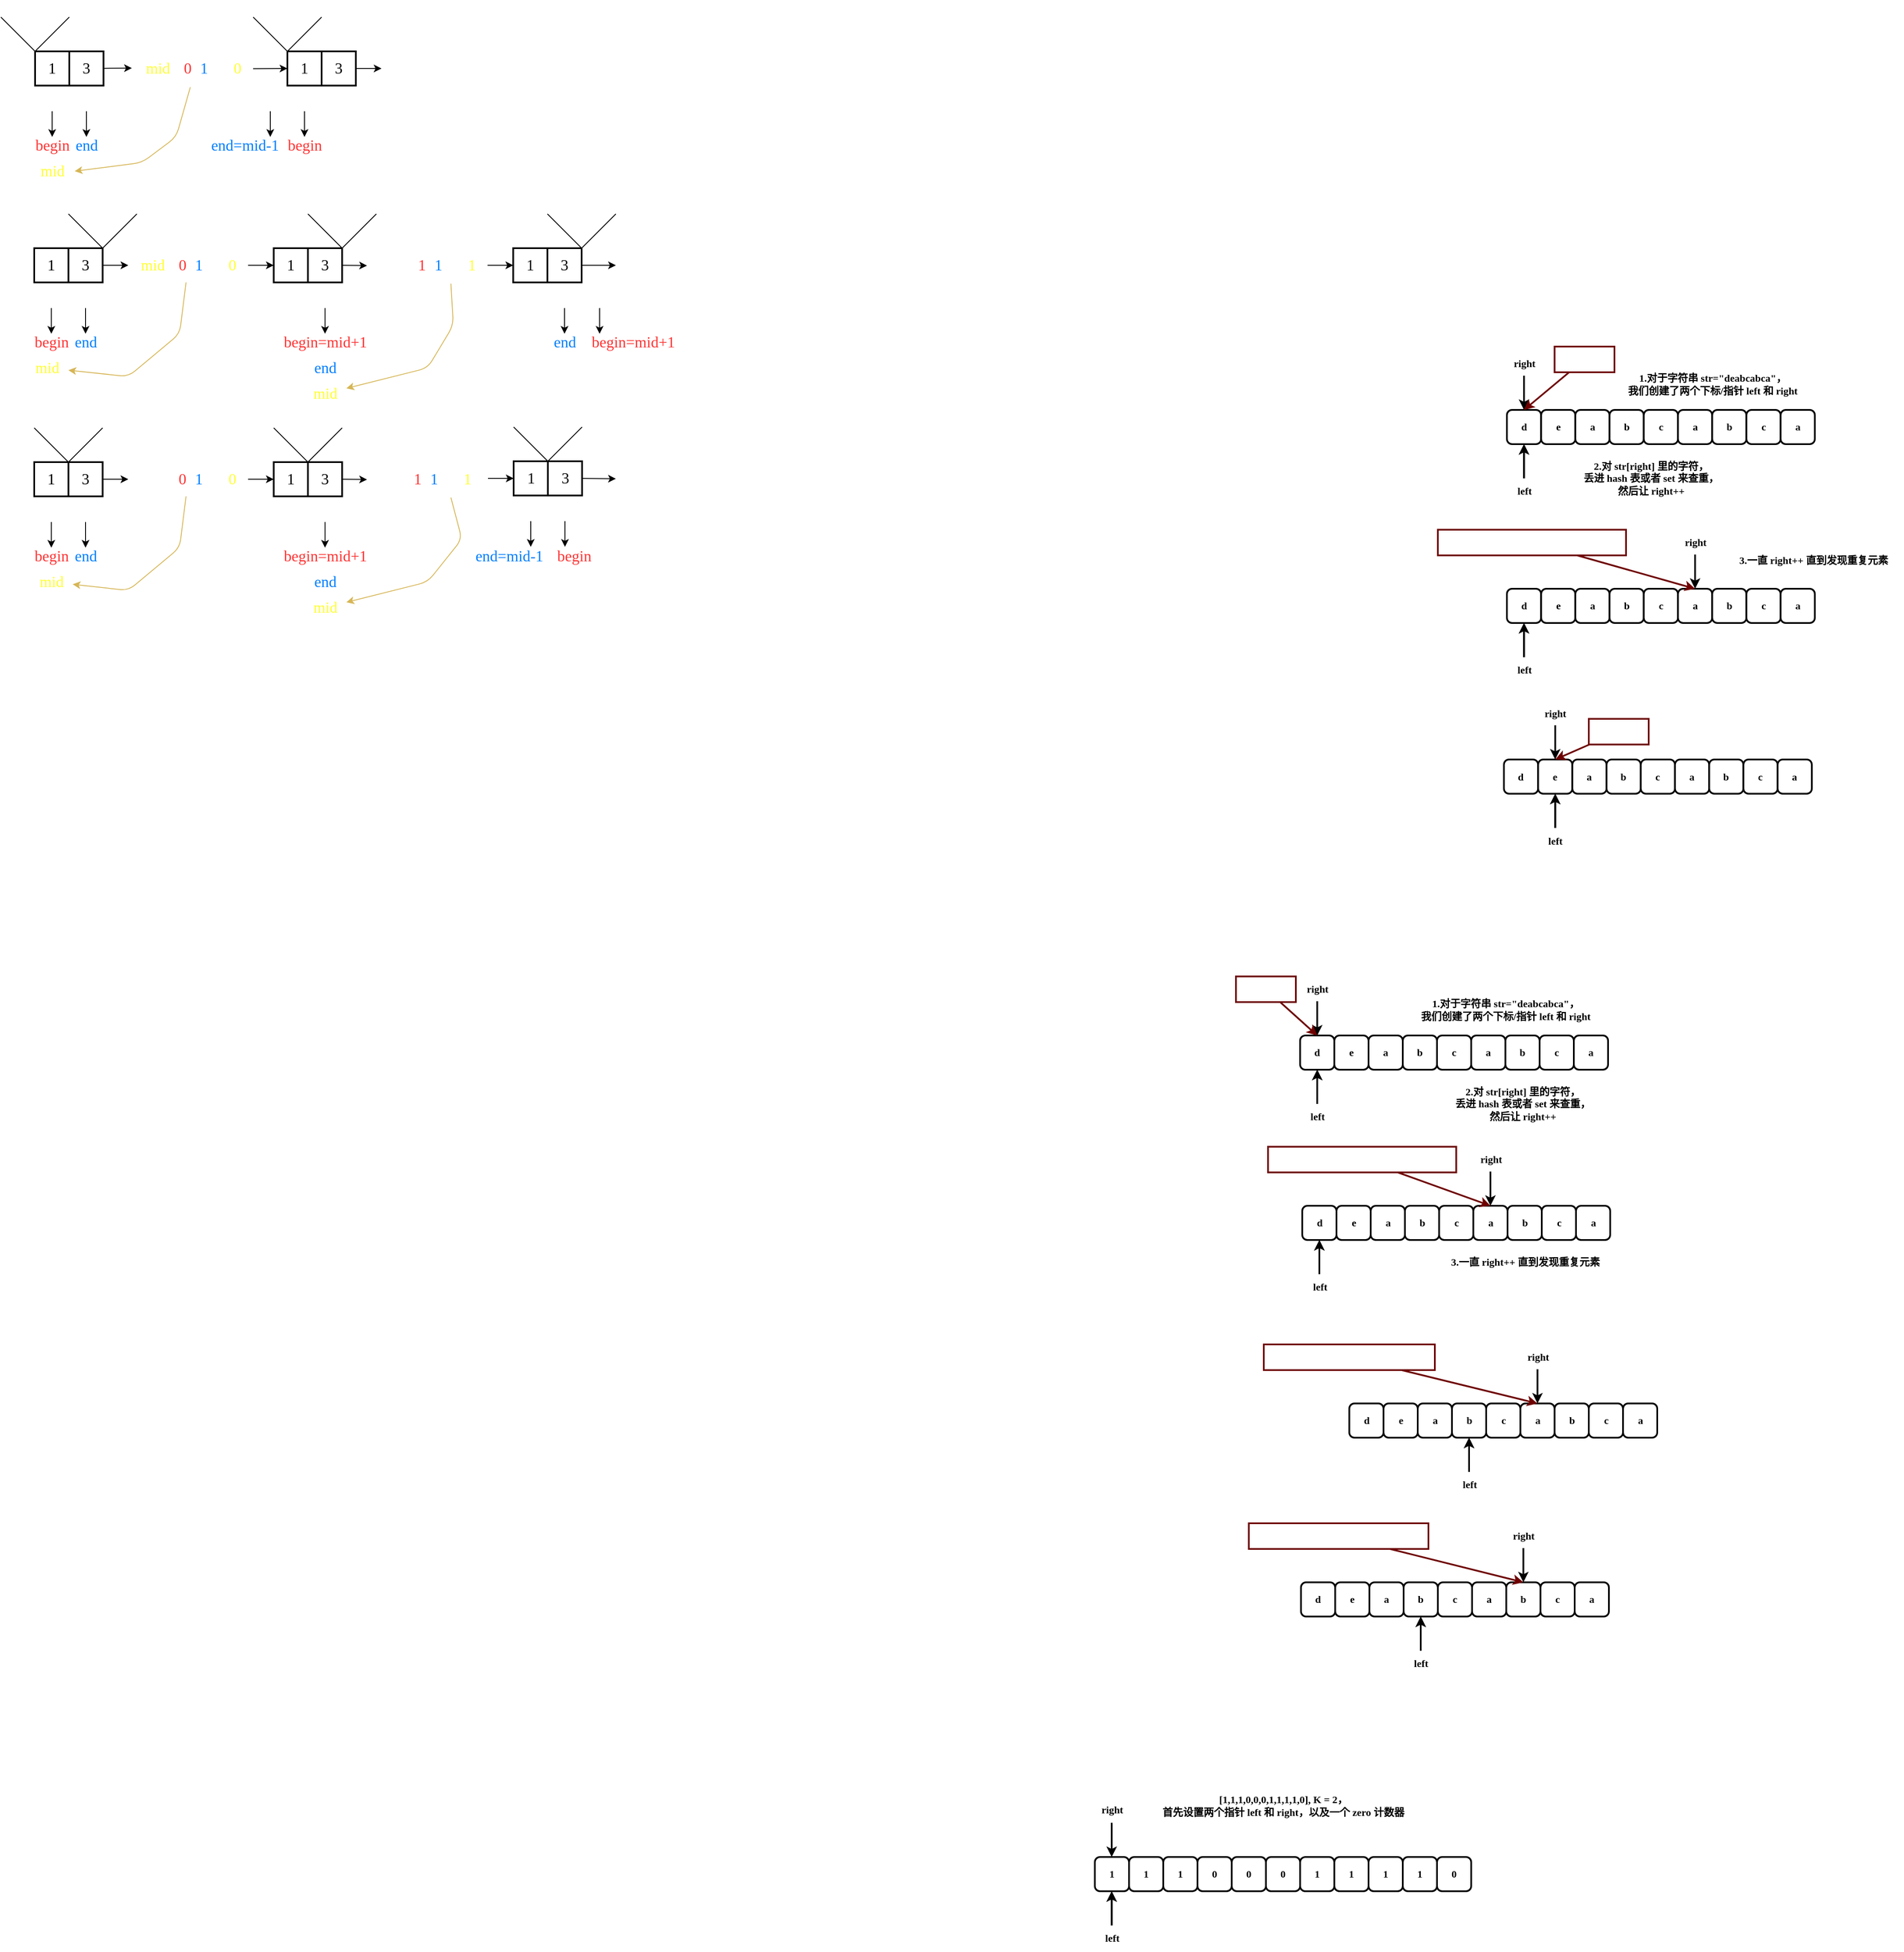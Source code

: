<mxfile version="22.0.3" type="device">
  <diagram id="nUcDiH1EF99Rel0nE-4C" name="第 1 页">
    <mxGraphModel dx="575" dy="279" grid="1" gridSize="10" guides="1" tooltips="1" connect="1" arrows="1" fold="1" page="1" pageScale="1" pageWidth="50000" pageHeight="50000" math="0" shadow="0">
      <root>
        <mxCell id="0" />
        <mxCell id="1" parent="0" />
        <mxCell id="2" value="1" style="whiteSpace=wrap;html=1;fontFamily=Comic Sans MS;fontSize=18;strokeWidth=2;" parent="1" vertex="1">
          <mxGeometry x="1641" y="930" width="40" height="40" as="geometry" />
        </mxCell>
        <mxCell id="3" style="edgeStyle=none;html=1;fontFamily=Comic Sans MS;fontSize=18;fontColor=#FFFFFF;entryX=-0.013;entryY=0.49;entryDx=0;entryDy=0;entryPerimeter=0;" parent="1" source="4" target="15" edge="1">
          <mxGeometry relative="1" as="geometry" />
        </mxCell>
        <mxCell id="4" value="3" style="whiteSpace=wrap;html=1;fontFamily=Comic Sans MS;fontSize=18;strokeWidth=2;" parent="1" vertex="1">
          <mxGeometry x="1681" y="930" width="40" height="40" as="geometry" />
        </mxCell>
        <mxCell id="5" value="&lt;div style=&quot;font-size: 14px; line-height: 19px;&quot;&gt;&lt;font color=&quot;#ffffff&quot;&gt;target=0&lt;/font&gt;&lt;/div&gt;" style="text;html=1;align=center;verticalAlign=middle;resizable=0;points=[];autosize=1;strokeColor=none;fillColor=none;fontSize=18;fontFamily=Comic Sans MS;" parent="1" vertex="1">
          <mxGeometry x="1601" y="870" width="80" height="30" as="geometry" />
        </mxCell>
        <mxCell id="6" style="edgeStyle=none;html=1;fontFamily=Comic Sans MS;fontSize=18;fontColor=#FFFFFF;" parent="1" source="7" edge="1">
          <mxGeometry relative="1" as="geometry">
            <mxPoint x="1661" y="1030" as="targetPoint" />
          </mxGeometry>
        </mxCell>
        <mxCell id="7" value="[0]" style="text;html=1;align=center;verticalAlign=middle;resizable=0;points=[];autosize=1;strokeColor=none;fillColor=none;fontSize=18;fontFamily=Comic Sans MS;fontColor=#FFFFFF;" parent="1" vertex="1">
          <mxGeometry x="1636" y="960" width="50" height="40" as="geometry" />
        </mxCell>
        <mxCell id="8" style="edgeStyle=none;html=1;fontFamily=Comic Sans MS;fontSize=18;fontColor=#FFFFFF;" parent="1" source="9" edge="1">
          <mxGeometry relative="1" as="geometry">
            <mxPoint x="1701" y="1030" as="targetPoint" />
          </mxGeometry>
        </mxCell>
        <mxCell id="9" value="[1]" style="text;html=1;align=center;verticalAlign=middle;resizable=0;points=[];autosize=1;strokeColor=none;fillColor=none;fontSize=18;fontFamily=Comic Sans MS;fontColor=#FFFFFF;" parent="1" vertex="1">
          <mxGeometry x="1676" y="960" width="50" height="40" as="geometry" />
        </mxCell>
        <mxCell id="10" value="[0]" style="text;html=1;align=center;verticalAlign=middle;resizable=0;points=[];autosize=1;strokeColor=none;fillColor=none;fontSize=18;fontFamily=Comic Sans MS;fontColor=#FFFFFF;" parent="1" vertex="1">
          <mxGeometry x="1931" y="961" width="50" height="40" as="geometry" />
        </mxCell>
        <mxCell id="11" value="[1]" style="text;html=1;align=center;verticalAlign=middle;resizable=0;points=[];autosize=1;strokeColor=none;fillColor=none;fontSize=18;fontFamily=Comic Sans MS;fontColor=#FFFFFF;" parent="1" vertex="1">
          <mxGeometry x="1971" y="961" width="50" height="40" as="geometry" />
        </mxCell>
        <mxCell id="12" value="begin" style="text;html=1;align=center;verticalAlign=middle;resizable=0;points=[];autosize=1;strokeColor=none;fillColor=none;fontSize=18;fontFamily=Comic Sans MS;fontColor=#FF3333;" parent="1" vertex="1">
          <mxGeometry x="1626" y="1020" width="70" height="40" as="geometry" />
        </mxCell>
        <mxCell id="13" value="end" style="text;html=1;align=center;verticalAlign=middle;resizable=0;points=[];autosize=1;strokeColor=none;fillColor=none;fontSize=18;fontFamily=Comic Sans MS;fontColor=#007FFF;" parent="1" vertex="1">
          <mxGeometry x="1676" y="1020" width="50" height="40" as="geometry" />
        </mxCell>
        <mxCell id="14" style="edgeStyle=none;html=1;entryX=0;entryY=0.5;entryDx=0;entryDy=0;fontFamily=Comic Sans MS;fontSize=18;fontColor=#FFFFFF;exitX=0.999;exitY=0.507;exitDx=0;exitDy=0;exitPerimeter=0;" parent="1" source="15" target="16" edge="1">
          <mxGeometry relative="1" as="geometry">
            <mxPoint x="1906" y="950" as="sourcePoint" />
          </mxGeometry>
        </mxCell>
        <mxCell id="15" value="mid&lt;font color=&quot;#ffffff&quot;&gt;=(&lt;/font&gt;&lt;font color=&quot;#ff3333&quot;&gt;0&lt;/font&gt;&lt;font color=&quot;#ffffff&quot;&gt;+&lt;/font&gt;&lt;font color=&quot;#007fff&quot;&gt;1&lt;/font&gt;&lt;font color=&quot;#ffffff&quot;&gt;)/2=&lt;/font&gt;0" style="text;html=1;align=center;verticalAlign=middle;resizable=0;points=[];autosize=1;strokeColor=none;fillColor=none;fontSize=18;fontFamily=Comic Sans MS;fontColor=#FFFF33;" parent="1" vertex="1">
          <mxGeometry x="1756" y="930" width="140" height="40" as="geometry" />
        </mxCell>
        <mxCell id="16" value="1" style="whiteSpace=wrap;html=1;fontFamily=Comic Sans MS;fontSize=18;strokeWidth=2;" parent="1" vertex="1">
          <mxGeometry x="1936" y="930" width="40" height="40" as="geometry" />
        </mxCell>
        <mxCell id="17" style="edgeStyle=none;html=1;exitX=1;exitY=0.5;exitDx=0;exitDy=0;fontColor=#FFFF33;" parent="1" source="18" target="27" edge="1">
          <mxGeometry relative="1" as="geometry" />
        </mxCell>
        <mxCell id="18" value="3" style="whiteSpace=wrap;html=1;fontFamily=Comic Sans MS;fontSize=18;strokeWidth=2;" parent="1" vertex="1">
          <mxGeometry x="1976" y="930" width="40" height="40" as="geometry" />
        </mxCell>
        <mxCell id="19" value="[0]" style="text;html=1;align=center;verticalAlign=middle;resizable=0;points=[];autosize=1;strokeColor=none;fillColor=none;fontSize=18;fontFamily=Comic Sans MS;fontColor=#FFFFFF;" parent="1" vertex="1">
          <mxGeometry x="1931" y="961" width="50" height="40" as="geometry" />
        </mxCell>
        <mxCell id="20" value="[1]" style="text;html=1;align=center;verticalAlign=middle;resizable=0;points=[];autosize=1;strokeColor=none;fillColor=none;fontSize=18;fontFamily=Comic Sans MS;fontColor=#FFFFFF;" parent="1" vertex="1">
          <mxGeometry x="1971" y="961" width="50" height="40" as="geometry" />
        </mxCell>
        <mxCell id="21" value="end=mid-1" style="text;html=1;align=center;verticalAlign=middle;resizable=0;points=[];autosize=1;strokeColor=none;fillColor=none;fontSize=18;fontFamily=Comic Sans MS;fontColor=#007FFF;" parent="1" vertex="1">
          <mxGeometry x="1831" y="1020" width="110" height="40" as="geometry" />
        </mxCell>
        <mxCell id="22" style="edgeStyle=none;html=1;fontFamily=Comic Sans MS;fontSize=18;fontColor=#FFFFFF;" parent="1" edge="1">
          <mxGeometry relative="1" as="geometry">
            <mxPoint x="1916" y="1030" as="targetPoint" />
            <mxPoint x="1916" y="1000" as="sourcePoint" />
          </mxGeometry>
        </mxCell>
        <mxCell id="23" value="[-1]" style="text;html=1;align=center;verticalAlign=middle;resizable=0;points=[];autosize=1;strokeColor=none;fillColor=none;fontSize=18;fontFamily=Comic Sans MS;fontColor=#FFFFFF;" parent="1" vertex="1">
          <mxGeometry x="1891" y="961" width="50" height="40" as="geometry" />
        </mxCell>
        <mxCell id="24" value="begin" style="text;html=1;align=center;verticalAlign=middle;resizable=0;points=[];autosize=1;strokeColor=none;fillColor=none;fontSize=18;fontFamily=Comic Sans MS;fontColor=#FF3333;" parent="1" vertex="1">
          <mxGeometry x="1921" y="1020" width="70" height="40" as="geometry" />
        </mxCell>
        <mxCell id="25" style="edgeStyle=none;html=1;fontFamily=Comic Sans MS;fontSize=18;fontColor=#FFFFFF;" parent="1" edge="1">
          <mxGeometry relative="1" as="geometry">
            <mxPoint x="1956" y="1030" as="targetPoint" />
            <mxPoint x="1956" y="1000" as="sourcePoint" />
          </mxGeometry>
        </mxCell>
        <mxCell id="26" style="edgeStyle=none;html=1;entryX=1.027;entryY=0.5;entryDx=0;entryDy=0;entryPerimeter=0;fontFamily=Comic Sans MS;fontSize=18;fontColor=#FFFFFF;fillColor=#fff2cc;strokeColor=#d6b656;exitX=0.475;exitY=1.046;exitDx=0;exitDy=0;exitPerimeter=0;" parent="1" source="15" target="71" edge="1">
          <mxGeometry relative="1" as="geometry">
            <Array as="points">
              <mxPoint x="1806" y="1030" />
              <mxPoint x="1766" y="1060" />
            </Array>
            <mxPoint x="2103.143" y="970" as="sourcePoint" />
          </mxGeometry>
        </mxCell>
        <mxCell id="27" value="跳出循环" style="text;html=1;align=center;verticalAlign=middle;resizable=0;points=[];autosize=1;strokeColor=none;fillColor=none;fontSize=18;fontFamily=Comic Sans MS;fontColor=#FFFFFF;" parent="1" vertex="1">
          <mxGeometry x="2046" y="930" width="100" height="40" as="geometry" />
        </mxCell>
        <mxCell id="28" value="1" style="whiteSpace=wrap;html=1;fontFamily=Comic Sans MS;fontSize=18;strokeWidth=2;" parent="1" vertex="1">
          <mxGeometry x="1640" y="1160" width="40" height="40" as="geometry" />
        </mxCell>
        <mxCell id="29" style="edgeStyle=none;html=1;fontFamily=Comic Sans MS;fontSize=18;fontColor=#FFFFFF;" parent="1" source="30" edge="1">
          <mxGeometry relative="1" as="geometry">
            <mxPoint x="1750" y="1180" as="targetPoint" />
          </mxGeometry>
        </mxCell>
        <mxCell id="30" value="3" style="whiteSpace=wrap;html=1;fontFamily=Comic Sans MS;fontSize=18;strokeWidth=2;" parent="1" vertex="1">
          <mxGeometry x="1680" y="1160" width="40" height="40" as="geometry" />
        </mxCell>
        <mxCell id="31" style="edgeStyle=none;html=1;fontFamily=Comic Sans MS;fontSize=18;fontColor=#FFFFFF;" parent="1" source="32" edge="1">
          <mxGeometry relative="1" as="geometry">
            <mxPoint x="1660" y="1260" as="targetPoint" />
          </mxGeometry>
        </mxCell>
        <mxCell id="32" value="[0]" style="text;html=1;align=center;verticalAlign=middle;resizable=0;points=[];autosize=1;strokeColor=none;fillColor=none;fontSize=18;fontFamily=Comic Sans MS;fontColor=#FFFFFF;" parent="1" vertex="1">
          <mxGeometry x="1635" y="1190" width="50" height="40" as="geometry" />
        </mxCell>
        <mxCell id="33" style="edgeStyle=none;html=1;fontFamily=Comic Sans MS;fontSize=18;fontColor=#FFFFFF;" parent="1" source="34" edge="1">
          <mxGeometry relative="1" as="geometry">
            <mxPoint x="1700" y="1260" as="targetPoint" />
          </mxGeometry>
        </mxCell>
        <mxCell id="34" value="[1]" style="text;html=1;align=center;verticalAlign=middle;resizable=0;points=[];autosize=1;strokeColor=none;fillColor=none;fontSize=18;fontFamily=Comic Sans MS;fontColor=#FFFFFF;" parent="1" vertex="1">
          <mxGeometry x="1675" y="1190" width="50" height="40" as="geometry" />
        </mxCell>
        <mxCell id="35" value="[0]" style="text;html=1;align=center;verticalAlign=middle;resizable=0;points=[];autosize=1;strokeColor=none;fillColor=none;fontSize=18;fontFamily=Comic Sans MS;fontColor=#FFFFFF;" parent="1" vertex="1">
          <mxGeometry x="1915" y="1191" width="50" height="40" as="geometry" />
        </mxCell>
        <mxCell id="36" value="[1]" style="text;html=1;align=center;verticalAlign=middle;resizable=0;points=[];autosize=1;strokeColor=none;fillColor=none;fontSize=18;fontFamily=Comic Sans MS;fontColor=#FFFFFF;" parent="1" vertex="1">
          <mxGeometry x="1955" y="1191" width="50" height="40" as="geometry" />
        </mxCell>
        <mxCell id="37" value="begin" style="text;html=1;align=center;verticalAlign=middle;resizable=0;points=[];autosize=1;strokeColor=none;fillColor=none;fontSize=18;fontFamily=Comic Sans MS;fontColor=#FF3333;" parent="1" vertex="1">
          <mxGeometry x="1625" y="1250" width="70" height="40" as="geometry" />
        </mxCell>
        <mxCell id="38" value="end" style="text;html=1;align=center;verticalAlign=middle;resizable=0;points=[];autosize=1;strokeColor=none;fillColor=none;fontSize=18;fontFamily=Comic Sans MS;fontColor=#007FFF;" parent="1" vertex="1">
          <mxGeometry x="1675" y="1250" width="50" height="40" as="geometry" />
        </mxCell>
        <mxCell id="39" style="edgeStyle=none;html=1;entryX=0;entryY=0.5;entryDx=0;entryDy=0;fontFamily=Comic Sans MS;fontSize=18;fontColor=#FFFFFF;" parent="1" target="40" edge="1">
          <mxGeometry relative="1" as="geometry">
            <mxPoint x="1890" y="1180" as="sourcePoint" />
          </mxGeometry>
        </mxCell>
        <mxCell id="40" value="1" style="whiteSpace=wrap;html=1;fontFamily=Comic Sans MS;fontSize=18;strokeWidth=2;" parent="1" vertex="1">
          <mxGeometry x="1920" y="1160" width="40" height="40" as="geometry" />
        </mxCell>
        <mxCell id="41" value="3" style="whiteSpace=wrap;html=1;fontFamily=Comic Sans MS;fontSize=18;strokeWidth=2;" parent="1" vertex="1">
          <mxGeometry x="1960" y="1160" width="40" height="40" as="geometry" />
        </mxCell>
        <mxCell id="42" value="[0]" style="text;html=1;align=center;verticalAlign=middle;resizable=0;points=[];autosize=1;strokeColor=none;fillColor=none;fontSize=18;fontFamily=Comic Sans MS;fontColor=#FFFFFF;" parent="1" vertex="1">
          <mxGeometry x="1915" y="1191" width="50" height="40" as="geometry" />
        </mxCell>
        <mxCell id="43" value="[1]" style="text;html=1;align=center;verticalAlign=middle;resizable=0;points=[];autosize=1;strokeColor=none;fillColor=none;fontSize=18;fontFamily=Comic Sans MS;fontColor=#FFFFFF;" parent="1" vertex="1">
          <mxGeometry x="1955" y="1191" width="50" height="40" as="geometry" />
        </mxCell>
        <mxCell id="44" value="begin=mid+1" style="text;html=1;align=center;verticalAlign=middle;resizable=0;points=[];autosize=1;strokeColor=none;fillColor=none;fontSize=18;fontFamily=Comic Sans MS;fontColor=#FF3333;" parent="1" vertex="1">
          <mxGeometry x="1920" y="1250" width="120" height="40" as="geometry" />
        </mxCell>
        <mxCell id="45" style="edgeStyle=none;html=1;fontFamily=Comic Sans MS;fontSize=18;fontColor=#FFFFFF;entryX=0;entryY=0.5;entryDx=0;entryDy=0;" parent="1" target="98" edge="1">
          <mxGeometry relative="1" as="geometry">
            <mxPoint x="2200" y="1180" as="targetPoint" />
            <mxPoint x="2170" y="1180" as="sourcePoint" />
          </mxGeometry>
        </mxCell>
        <mxCell id="46" style="edgeStyle=none;html=1;fontFamily=Comic Sans MS;fontSize=18;fontColor=#FFFFFF;exitX=0.694;exitY=1.036;exitDx=0;exitDy=0;exitPerimeter=0;fillColor=#fff2cc;strokeColor=#d6b656;" parent="1" target="72" edge="1">
          <mxGeometry relative="1" as="geometry">
            <Array as="points">
              <mxPoint x="2130" y="1250" />
              <mxPoint x="2100" y="1300" />
            </Array>
            <mxPoint x="2127.16" y="1201.44" as="sourcePoint" />
            <mxPoint x="2040" y="1360" as="targetPoint" />
          </mxGeometry>
        </mxCell>
        <mxCell id="47" style="edgeStyle=none;html=1;fontFamily=Comic Sans MS;fontSize=18;fontColor=#FFFFFF;exitX=1;exitY=0.5;exitDx=0;exitDy=0;entryX=-0.007;entryY=0.51;entryDx=0;entryDy=0;entryPerimeter=0;" parent="1" source="41" edge="1">
          <mxGeometry relative="1" as="geometry">
            <mxPoint x="2020" y="1240" as="sourcePoint" />
            <mxPoint x="2029.02" y="1180.4" as="targetPoint" />
          </mxGeometry>
        </mxCell>
        <mxCell id="48" style="edgeStyle=none;html=1;fontFamily=Comic Sans MS;fontSize=18;fontColor=#FFFFFF;" parent="1" edge="1">
          <mxGeometry relative="1" as="geometry">
            <mxPoint x="1980" y="1260" as="targetPoint" />
            <mxPoint x="1980" y="1230" as="sourcePoint" />
          </mxGeometry>
        </mxCell>
        <mxCell id="49" value="end" style="text;html=1;align=center;verticalAlign=middle;resizable=0;points=[];autosize=1;strokeColor=none;fillColor=none;fontSize=18;fontFamily=Comic Sans MS;fontColor=#007FFF;" parent="1" vertex="1">
          <mxGeometry x="1955" y="1280" width="50" height="40" as="geometry" />
        </mxCell>
        <mxCell id="50" value="1" style="whiteSpace=wrap;html=1;fontFamily=Comic Sans MS;fontSize=18;strokeWidth=2;" parent="1" vertex="1">
          <mxGeometry x="1640" y="1410" width="40" height="40" as="geometry" />
        </mxCell>
        <mxCell id="51" style="edgeStyle=none;html=1;fontFamily=Comic Sans MS;fontSize=18;fontColor=#FFFFFF;" parent="1" source="52" edge="1">
          <mxGeometry relative="1" as="geometry">
            <mxPoint x="1750" y="1430" as="targetPoint" />
          </mxGeometry>
        </mxCell>
        <mxCell id="52" value="3" style="whiteSpace=wrap;html=1;fontFamily=Comic Sans MS;fontSize=18;strokeWidth=2;" parent="1" vertex="1">
          <mxGeometry x="1680" y="1410" width="40" height="40" as="geometry" />
        </mxCell>
        <mxCell id="53" style="edgeStyle=none;html=1;fontFamily=Comic Sans MS;fontSize=18;fontColor=#FFFFFF;" parent="1" source="54" edge="1">
          <mxGeometry relative="1" as="geometry">
            <mxPoint x="1660" y="1510" as="targetPoint" />
          </mxGeometry>
        </mxCell>
        <mxCell id="54" value="[0]" style="text;html=1;align=center;verticalAlign=middle;resizable=0;points=[];autosize=1;strokeColor=none;fillColor=none;fontSize=18;fontFamily=Comic Sans MS;fontColor=#FFFFFF;" parent="1" vertex="1">
          <mxGeometry x="1635" y="1440" width="50" height="40" as="geometry" />
        </mxCell>
        <mxCell id="55" style="edgeStyle=none;html=1;fontFamily=Comic Sans MS;fontSize=18;fontColor=#FFFFFF;" parent="1" source="56" edge="1">
          <mxGeometry relative="1" as="geometry">
            <mxPoint x="1700" y="1510" as="targetPoint" />
          </mxGeometry>
        </mxCell>
        <mxCell id="56" value="[1]" style="text;html=1;align=center;verticalAlign=middle;resizable=0;points=[];autosize=1;strokeColor=none;fillColor=none;fontSize=18;fontFamily=Comic Sans MS;fontColor=#FFFFFF;" parent="1" vertex="1">
          <mxGeometry x="1675" y="1440" width="50" height="40" as="geometry" />
        </mxCell>
        <mxCell id="57" value="[0]" style="text;html=1;align=center;verticalAlign=middle;resizable=0;points=[];autosize=1;strokeColor=none;fillColor=none;fontSize=18;fontFamily=Comic Sans MS;fontColor=#FFFFFF;" parent="1" vertex="1">
          <mxGeometry x="1915" y="1441" width="50" height="40" as="geometry" />
        </mxCell>
        <mxCell id="58" value="[1]" style="text;html=1;align=center;verticalAlign=middle;resizable=0;points=[];autosize=1;strokeColor=none;fillColor=none;fontSize=18;fontFamily=Comic Sans MS;fontColor=#FFFFFF;" parent="1" vertex="1">
          <mxGeometry x="1955" y="1441" width="50" height="40" as="geometry" />
        </mxCell>
        <mxCell id="59" value="begin" style="text;html=1;align=center;verticalAlign=middle;resizable=0;points=[];autosize=1;strokeColor=none;fillColor=none;fontSize=18;fontFamily=Comic Sans MS;fontColor=#FF3333;" parent="1" vertex="1">
          <mxGeometry x="1625" y="1500" width="70" height="40" as="geometry" />
        </mxCell>
        <mxCell id="60" value="end" style="text;html=1;align=center;verticalAlign=middle;resizable=0;points=[];autosize=1;strokeColor=none;fillColor=none;fontSize=18;fontFamily=Comic Sans MS;fontColor=#007FFF;" parent="1" vertex="1">
          <mxGeometry x="1675" y="1500" width="50" height="40" as="geometry" />
        </mxCell>
        <mxCell id="61" style="edgeStyle=none;html=1;entryX=0;entryY=0.5;entryDx=0;entryDy=0;fontFamily=Comic Sans MS;fontSize=18;fontColor=#FFFFFF;" parent="1" target="62" edge="1">
          <mxGeometry relative="1" as="geometry">
            <mxPoint x="1890" y="1430" as="sourcePoint" />
          </mxGeometry>
        </mxCell>
        <mxCell id="62" value="1" style="whiteSpace=wrap;html=1;fontFamily=Comic Sans MS;fontSize=18;strokeWidth=2;" parent="1" vertex="1">
          <mxGeometry x="1920" y="1410" width="40" height="40" as="geometry" />
        </mxCell>
        <mxCell id="63" value="3" style="whiteSpace=wrap;html=1;fontFamily=Comic Sans MS;fontSize=18;strokeWidth=2;" parent="1" vertex="1">
          <mxGeometry x="1960" y="1410" width="40" height="40" as="geometry" />
        </mxCell>
        <mxCell id="64" value="[0]" style="text;html=1;align=center;verticalAlign=middle;resizable=0;points=[];autosize=1;strokeColor=none;fillColor=none;fontSize=18;fontFamily=Comic Sans MS;fontColor=#FFFFFF;" parent="1" vertex="1">
          <mxGeometry x="1915" y="1441" width="50" height="40" as="geometry" />
        </mxCell>
        <mxCell id="65" value="[1]" style="text;html=1;align=center;verticalAlign=middle;resizable=0;points=[];autosize=1;strokeColor=none;fillColor=none;fontSize=18;fontFamily=Comic Sans MS;fontColor=#FFFFFF;" parent="1" vertex="1">
          <mxGeometry x="1955" y="1441" width="50" height="40" as="geometry" />
        </mxCell>
        <mxCell id="66" value="begin=mid+1" style="text;html=1;align=center;verticalAlign=middle;resizable=0;points=[];autosize=1;strokeColor=none;fillColor=none;fontSize=18;fontFamily=Comic Sans MS;fontColor=#FF3333;" parent="1" vertex="1">
          <mxGeometry x="1920" y="1500" width="120" height="40" as="geometry" />
        </mxCell>
        <mxCell id="67" style="edgeStyle=none;html=1;fontFamily=Comic Sans MS;fontSize=18;fontColor=#FFFFFF;exitX=0.694;exitY=1.036;exitDx=0;exitDy=0;exitPerimeter=0;fillColor=#fff2cc;strokeColor=#d6b656;" parent="1" target="95" edge="1">
          <mxGeometry relative="1" as="geometry">
            <Array as="points">
              <mxPoint x="2140" y="1500" />
              <mxPoint x="2100" y="1550" />
            </Array>
            <mxPoint x="2127.16" y="1451.44" as="sourcePoint" />
            <mxPoint x="2040" y="1600" as="targetPoint" />
          </mxGeometry>
        </mxCell>
        <mxCell id="68" style="edgeStyle=none;html=1;fontFamily=Comic Sans MS;fontSize=18;fontColor=#FFFFFF;exitX=1;exitY=0.5;exitDx=0;exitDy=0;entryX=-0.007;entryY=0.51;entryDx=0;entryDy=0;entryPerimeter=0;" parent="1" source="63" edge="1">
          <mxGeometry relative="1" as="geometry">
            <mxPoint x="2020" y="1490" as="sourcePoint" />
            <mxPoint x="2029.02" y="1430.4" as="targetPoint" />
          </mxGeometry>
        </mxCell>
        <mxCell id="69" style="edgeStyle=none;html=1;fontFamily=Comic Sans MS;fontSize=18;fontColor=#FFFFFF;" parent="1" edge="1">
          <mxGeometry relative="1" as="geometry">
            <mxPoint x="1980" y="1510" as="targetPoint" />
            <mxPoint x="1980" y="1480" as="sourcePoint" />
          </mxGeometry>
        </mxCell>
        <mxCell id="70" value="end" style="text;html=1;align=center;verticalAlign=middle;resizable=0;points=[];autosize=1;strokeColor=none;fillColor=none;fontSize=18;fontFamily=Comic Sans MS;fontColor=#007FFF;" parent="1" vertex="1">
          <mxGeometry x="1955" y="1530" width="50" height="40" as="geometry" />
        </mxCell>
        <mxCell id="71" value="&lt;font&gt;mid&lt;/font&gt;" style="text;html=1;align=center;verticalAlign=middle;resizable=0;points=[];autosize=1;strokeColor=none;fillColor=none;fontSize=18;fontFamily=Comic Sans MS;fontColor=#FFFF33;" parent="1" vertex="1">
          <mxGeometry x="1636" y="1050" width="50" height="40" as="geometry" />
        </mxCell>
        <mxCell id="72" value="&lt;font&gt;mid&lt;/font&gt;" style="text;html=1;align=center;verticalAlign=middle;resizable=0;points=[];autosize=1;strokeColor=none;fillColor=none;fontSize=18;fontFamily=Comic Sans MS;fontColor=#FFFF33;" parent="1" vertex="1">
          <mxGeometry x="1955" y="1310" width="50" height="40" as="geometry" />
        </mxCell>
        <mxCell id="73" value="" style="endArrow=none;html=1;fontColor=#007FFF;exitX=1;exitY=0;exitDx=0;exitDy=0;" parent="1" edge="1">
          <mxGeometry width="50" height="50" relative="1" as="geometry">
            <mxPoint x="1641" y="930" as="sourcePoint" />
            <mxPoint x="1601" y="890" as="targetPoint" />
          </mxGeometry>
        </mxCell>
        <mxCell id="74" value="" style="endArrow=none;html=1;fontColor=#007FFF;exitX=1;exitY=0;exitDx=0;exitDy=0;" parent="1" edge="1">
          <mxGeometry width="50" height="50" relative="1" as="geometry">
            <mxPoint x="1641" y="930" as="sourcePoint" />
            <mxPoint x="1681" y="890" as="targetPoint" />
          </mxGeometry>
        </mxCell>
        <mxCell id="75" value="&lt;div style=&quot;font-size: 14px; line-height: 19px;&quot;&gt;&lt;font color=&quot;#ffffff&quot;&gt;target=0&lt;/font&gt;&lt;/div&gt;" style="text;html=1;align=center;verticalAlign=middle;resizable=0;points=[];autosize=1;strokeColor=none;fillColor=none;fontSize=18;fontFamily=Comic Sans MS;" parent="1" vertex="1">
          <mxGeometry x="1896" y="870" width="80" height="30" as="geometry" />
        </mxCell>
        <mxCell id="76" value="" style="endArrow=none;html=1;fontColor=#007FFF;exitX=1;exitY=0;exitDx=0;exitDy=0;" parent="1" edge="1">
          <mxGeometry width="50" height="50" relative="1" as="geometry">
            <mxPoint x="1936" y="930" as="sourcePoint" />
            <mxPoint x="1896" y="890" as="targetPoint" />
          </mxGeometry>
        </mxCell>
        <mxCell id="77" value="" style="endArrow=none;html=1;fontColor=#007FFF;exitX=1;exitY=0;exitDx=0;exitDy=0;" parent="1" edge="1">
          <mxGeometry width="50" height="50" relative="1" as="geometry">
            <mxPoint x="1936" y="930" as="sourcePoint" />
            <mxPoint x="1976" y="890" as="targetPoint" />
          </mxGeometry>
        </mxCell>
        <mxCell id="78" value="&lt;div style=&quot;font-size: 14px; line-height: 19px;&quot;&gt;&lt;font color=&quot;#ffffff&quot;&gt;target=4&lt;/font&gt;&lt;/div&gt;" style="text;html=1;align=center;verticalAlign=middle;resizable=0;points=[];autosize=1;strokeColor=none;fillColor=none;fontSize=18;fontFamily=Comic Sans MS;" parent="1" vertex="1">
          <mxGeometry x="1680" y="1100" width="80" height="30" as="geometry" />
        </mxCell>
        <mxCell id="79" value="" style="endArrow=none;html=1;fontColor=#007FFF;exitX=1;exitY=0;exitDx=0;exitDy=0;" parent="1" edge="1">
          <mxGeometry width="50" height="50" relative="1" as="geometry">
            <mxPoint x="1720" y="1160" as="sourcePoint" />
            <mxPoint x="1680" y="1120" as="targetPoint" />
          </mxGeometry>
        </mxCell>
        <mxCell id="80" value="" style="endArrow=none;html=1;fontColor=#007FFF;exitX=1;exitY=0;exitDx=0;exitDy=0;" parent="1" edge="1">
          <mxGeometry width="50" height="50" relative="1" as="geometry">
            <mxPoint x="1720" y="1160" as="sourcePoint" />
            <mxPoint x="1760" y="1120" as="targetPoint" />
          </mxGeometry>
        </mxCell>
        <mxCell id="81" value="&lt;div style=&quot;font-size: 14px; line-height: 19px;&quot;&gt;&lt;font color=&quot;#ffffff&quot;&gt;target=4&lt;/font&gt;&lt;/div&gt;" style="text;html=1;align=center;verticalAlign=middle;resizable=0;points=[];autosize=1;strokeColor=none;fillColor=none;fontSize=18;fontFamily=Comic Sans MS;" parent="1" vertex="1">
          <mxGeometry x="1960" y="1100" width="80" height="30" as="geometry" />
        </mxCell>
        <mxCell id="82" value="" style="endArrow=none;html=1;fontColor=#007FFF;exitX=1;exitY=0;exitDx=0;exitDy=0;" parent="1" edge="1">
          <mxGeometry width="50" height="50" relative="1" as="geometry">
            <mxPoint x="2000" y="1160" as="sourcePoint" />
            <mxPoint x="1960" y="1120" as="targetPoint" />
          </mxGeometry>
        </mxCell>
        <mxCell id="83" value="" style="endArrow=none;html=1;fontColor=#007FFF;exitX=1;exitY=0;exitDx=0;exitDy=0;" parent="1" edge="1">
          <mxGeometry width="50" height="50" relative="1" as="geometry">
            <mxPoint x="2000" y="1160" as="sourcePoint" />
            <mxPoint x="2040" y="1120" as="targetPoint" />
          </mxGeometry>
        </mxCell>
        <mxCell id="84" value="&lt;div style=&quot;font-size: 14px; line-height: 19px;&quot;&gt;&lt;font color=&quot;#ffffff&quot;&gt;target=2&lt;/font&gt;&lt;/div&gt;" style="text;html=1;align=center;verticalAlign=middle;resizable=0;points=[];autosize=1;strokeColor=none;fillColor=none;fontSize=18;fontFamily=Comic Sans MS;" parent="1" vertex="1">
          <mxGeometry x="1640" y="1350" width="80" height="30" as="geometry" />
        </mxCell>
        <mxCell id="85" value="" style="endArrow=none;html=1;fontColor=#007FFF;exitX=1;exitY=0;exitDx=0;exitDy=0;" parent="1" edge="1">
          <mxGeometry width="50" height="50" relative="1" as="geometry">
            <mxPoint x="1680" y="1410" as="sourcePoint" />
            <mxPoint x="1640" y="1370" as="targetPoint" />
          </mxGeometry>
        </mxCell>
        <mxCell id="86" value="" style="endArrow=none;html=1;fontColor=#007FFF;exitX=1;exitY=0;exitDx=0;exitDy=0;" parent="1" edge="1">
          <mxGeometry width="50" height="50" relative="1" as="geometry">
            <mxPoint x="1680" y="1410" as="sourcePoint" />
            <mxPoint x="1720" y="1370" as="targetPoint" />
          </mxGeometry>
        </mxCell>
        <mxCell id="87" value="&lt;div style=&quot;font-size: 14px; line-height: 19px;&quot;&gt;&lt;font color=&quot;#ffffff&quot;&gt;target=2&lt;/font&gt;&lt;/div&gt;" style="text;html=1;align=center;verticalAlign=middle;resizable=0;points=[];autosize=1;strokeColor=none;fillColor=none;fontSize=18;fontFamily=Comic Sans MS;" parent="1" vertex="1">
          <mxGeometry x="1920" y="1350" width="80" height="30" as="geometry" />
        </mxCell>
        <mxCell id="88" value="" style="endArrow=none;html=1;fontColor=#007FFF;exitX=1;exitY=0;exitDx=0;exitDy=0;" parent="1" edge="1">
          <mxGeometry width="50" height="50" relative="1" as="geometry">
            <mxPoint x="1960" y="1410" as="sourcePoint" />
            <mxPoint x="1920" y="1370" as="targetPoint" />
          </mxGeometry>
        </mxCell>
        <mxCell id="89" value="" style="endArrow=none;html=1;fontColor=#007FFF;exitX=1;exitY=0;exitDx=0;exitDy=0;" parent="1" edge="1">
          <mxGeometry width="50" height="50" relative="1" as="geometry">
            <mxPoint x="1960" y="1410" as="sourcePoint" />
            <mxPoint x="2000" y="1370" as="targetPoint" />
          </mxGeometry>
        </mxCell>
        <mxCell id="90" style="edgeStyle=none;html=1;fontColor=#FFFF33;fillColor=#fff2cc;strokeColor=#d6b656;" parent="1" source="91" target="108" edge="1">
          <mxGeometry relative="1" as="geometry">
            <Array as="points">
              <mxPoint x="1810" y="1260" />
              <mxPoint x="1750" y="1310" />
            </Array>
          </mxGeometry>
        </mxCell>
        <mxCell id="91" value="mid&lt;font color=&quot;#ffffff&quot;&gt;=(&lt;/font&gt;&lt;font color=&quot;#ff3333&quot;&gt;0&lt;/font&gt;&lt;font color=&quot;#ffffff&quot;&gt;+&lt;/font&gt;&lt;font color=&quot;#007fff&quot;&gt;1&lt;/font&gt;&lt;font color=&quot;#ffffff&quot;&gt;)/2=&lt;/font&gt;0" style="text;html=1;align=center;verticalAlign=middle;resizable=0;points=[];autosize=1;strokeColor=none;fillColor=none;fontSize=18;fontFamily=Comic Sans MS;fontColor=#FFFF33;" parent="1" vertex="1">
          <mxGeometry x="1750" y="1160" width="140" height="40" as="geometry" />
        </mxCell>
        <mxCell id="92" value="&lt;font color=&quot;#ffffff&quot;&gt;mid=(&lt;/font&gt;&lt;font color=&quot;#ff3333&quot;&gt;0&lt;/font&gt;&lt;font color=&quot;#ffffff&quot;&gt;+&lt;/font&gt;&lt;font color=&quot;#007fff&quot;&gt;1&lt;/font&gt;&lt;font color=&quot;#ffffff&quot;&gt;)/2=&lt;/font&gt;0" style="text;html=1;align=center;verticalAlign=middle;resizable=0;points=[];autosize=1;strokeColor=none;fillColor=none;fontSize=18;fontFamily=Comic Sans MS;fontColor=#FFFF33;" parent="1" vertex="1">
          <mxGeometry x="1750" y="1410" width="140" height="40" as="geometry" />
        </mxCell>
        <mxCell id="93" value="&lt;font color=&quot;#ffffff&quot;&gt;mid=(&lt;/font&gt;&lt;font color=&quot;#ff3333&quot;&gt;1&lt;/font&gt;&lt;font color=&quot;#ffffff&quot;&gt;+&lt;/font&gt;&lt;font color=&quot;#007fff&quot;&gt;1&lt;/font&gt;&lt;font color=&quot;#ffffff&quot;&gt;)/2=&lt;/font&gt;1" style="text;html=1;align=center;verticalAlign=middle;resizable=0;points=[];autosize=1;strokeColor=none;fillColor=none;fontSize=18;fontFamily=Comic Sans MS;fontColor=#FFFF33;" parent="1" vertex="1">
          <mxGeometry x="2030" y="1160" width="140" height="40" as="geometry" />
        </mxCell>
        <mxCell id="94" value="&lt;font color=&quot;#ffffff&quot;&gt;mid=(&lt;/font&gt;&lt;font color=&quot;#ff3333&quot;&gt;1&lt;/font&gt;&lt;font color=&quot;#ffffff&quot;&gt;+&lt;/font&gt;&lt;font color=&quot;#007fff&quot;&gt;1&lt;/font&gt;&lt;font color=&quot;#ffffff&quot;&gt;)/2=&lt;/font&gt;1" style="text;html=1;align=center;verticalAlign=middle;resizable=0;points=[];autosize=1;strokeColor=none;fillColor=none;fontSize=18;fontFamily=Comic Sans MS;fontColor=#FFFF33;" parent="1" vertex="1">
          <mxGeometry x="2025" y="1410" width="140" height="40" as="geometry" />
        </mxCell>
        <mxCell id="95" value="&lt;font&gt;mid&lt;/font&gt;" style="text;html=1;align=center;verticalAlign=middle;resizable=0;points=[];autosize=1;strokeColor=none;fillColor=none;fontSize=18;fontFamily=Comic Sans MS;fontColor=#FFFF33;" parent="1" vertex="1">
          <mxGeometry x="1955" y="1560" width="50" height="40" as="geometry" />
        </mxCell>
        <mxCell id="96" value="[0]" style="text;html=1;align=center;verticalAlign=middle;resizable=0;points=[];autosize=1;strokeColor=none;fillColor=none;fontSize=18;fontFamily=Comic Sans MS;fontColor=#FFFFFF;" parent="1" vertex="1">
          <mxGeometry x="2195" y="1191" width="50" height="40" as="geometry" />
        </mxCell>
        <mxCell id="97" value="[1]" style="text;html=1;align=center;verticalAlign=middle;resizable=0;points=[];autosize=1;strokeColor=none;fillColor=none;fontSize=18;fontFamily=Comic Sans MS;fontColor=#FFFFFF;" parent="1" vertex="1">
          <mxGeometry x="2235" y="1191" width="50" height="40" as="geometry" />
        </mxCell>
        <mxCell id="98" value="1" style="whiteSpace=wrap;html=1;fontFamily=Comic Sans MS;fontSize=18;strokeWidth=2;" parent="1" vertex="1">
          <mxGeometry x="2200" y="1160" width="40" height="40" as="geometry" />
        </mxCell>
        <mxCell id="99" value="3" style="whiteSpace=wrap;html=1;fontFamily=Comic Sans MS;fontSize=18;strokeWidth=2;" parent="1" vertex="1">
          <mxGeometry x="2240" y="1160" width="40" height="40" as="geometry" />
        </mxCell>
        <mxCell id="100" value="[0]" style="text;html=1;align=center;verticalAlign=middle;resizable=0;points=[];autosize=1;strokeColor=none;fillColor=none;fontSize=18;fontFamily=Comic Sans MS;fontColor=#FFFFFF;" parent="1" vertex="1">
          <mxGeometry x="2195" y="1191" width="50" height="40" as="geometry" />
        </mxCell>
        <mxCell id="101" value="[1]" style="text;html=1;align=center;verticalAlign=middle;resizable=0;points=[];autosize=1;strokeColor=none;fillColor=none;fontSize=18;fontFamily=Comic Sans MS;fontColor=#FFFFFF;" parent="1" vertex="1">
          <mxGeometry x="2235" y="1191" width="50" height="40" as="geometry" />
        </mxCell>
        <mxCell id="102" style="edgeStyle=none;html=1;fontFamily=Comic Sans MS;fontSize=18;fontColor=#FFFFFF;exitX=1;exitY=0.5;exitDx=0;exitDy=0;" parent="1" source="99" target="129" edge="1">
          <mxGeometry relative="1" as="geometry">
            <mxPoint x="2300" y="1240" as="sourcePoint" />
            <mxPoint x="2309.02" y="1180.4" as="targetPoint" />
          </mxGeometry>
        </mxCell>
        <mxCell id="103" style="edgeStyle=none;html=1;fontFamily=Comic Sans MS;fontSize=18;fontColor=#FFFFFF;" parent="1" edge="1">
          <mxGeometry relative="1" as="geometry">
            <mxPoint x="2260" y="1260" as="targetPoint" />
            <mxPoint x="2260" y="1230" as="sourcePoint" />
          </mxGeometry>
        </mxCell>
        <mxCell id="104" value="end" style="text;html=1;align=center;verticalAlign=middle;resizable=0;points=[];autosize=1;strokeColor=none;fillColor=none;fontSize=18;fontFamily=Comic Sans MS;fontColor=#007FFF;" parent="1" vertex="1">
          <mxGeometry x="2235" y="1250" width="50" height="40" as="geometry" />
        </mxCell>
        <mxCell id="105" value="&lt;div style=&quot;font-size: 14px; line-height: 19px;&quot;&gt;&lt;font color=&quot;#ffffff&quot;&gt;target=4&lt;/font&gt;&lt;/div&gt;" style="text;html=1;align=center;verticalAlign=middle;resizable=0;points=[];autosize=1;strokeColor=none;fillColor=none;fontSize=18;fontFamily=Comic Sans MS;" parent="1" vertex="1">
          <mxGeometry x="2240" y="1100" width="80" height="30" as="geometry" />
        </mxCell>
        <mxCell id="106" value="" style="endArrow=none;html=1;fontColor=#007FFF;exitX=1;exitY=0;exitDx=0;exitDy=0;" parent="1" edge="1">
          <mxGeometry width="50" height="50" relative="1" as="geometry">
            <mxPoint x="2280" y="1160" as="sourcePoint" />
            <mxPoint x="2240" y="1120" as="targetPoint" />
          </mxGeometry>
        </mxCell>
        <mxCell id="107" value="" style="endArrow=none;html=1;fontColor=#007FFF;exitX=1;exitY=0;exitDx=0;exitDy=0;" parent="1" edge="1">
          <mxGeometry width="50" height="50" relative="1" as="geometry">
            <mxPoint x="2280" y="1160" as="sourcePoint" />
            <mxPoint x="2320" y="1120" as="targetPoint" />
          </mxGeometry>
        </mxCell>
        <mxCell id="108" value="&lt;font&gt;mid&lt;/font&gt;" style="text;html=1;align=center;verticalAlign=middle;resizable=0;points=[];autosize=1;strokeColor=none;fillColor=none;fontSize=18;fontFamily=Comic Sans MS;fontColor=#FFFF33;" parent="1" vertex="1">
          <mxGeometry x="1630" y="1280" width="50" height="40" as="geometry" />
        </mxCell>
        <mxCell id="109" value="begin=mid+1" style="text;html=1;align=center;verticalAlign=middle;resizable=0;points=[];autosize=1;strokeColor=none;fillColor=none;fontSize=18;fontFamily=Comic Sans MS;fontColor=#FF3333;" parent="1" vertex="1">
          <mxGeometry x="2280" y="1250" width="120" height="40" as="geometry" />
        </mxCell>
        <mxCell id="110" value="&lt;span style=&quot;color: rgb(255, 255, 255); font-family: &amp;quot;Comic Sans MS&amp;quot;; font-size: 18px;&quot;&gt;[2]&lt;/span&gt;" style="text;html=1;align=center;verticalAlign=middle;resizable=0;points=[];autosize=1;strokeColor=none;fillColor=none;fontColor=#FFFF33;" parent="1" vertex="1">
          <mxGeometry x="2276" y="1191" width="50" height="40" as="geometry" />
        </mxCell>
        <mxCell id="111" style="edgeStyle=none;html=1;fontFamily=Comic Sans MS;fontSize=18;fontColor=#FFFFFF;" parent="1" edge="1">
          <mxGeometry relative="1" as="geometry">
            <mxPoint x="2301" y="1260" as="targetPoint" />
            <mxPoint x="2301" y="1230" as="sourcePoint" />
          </mxGeometry>
        </mxCell>
        <mxCell id="112" value="&lt;font&gt;mid&lt;/font&gt;" style="text;html=1;align=center;verticalAlign=middle;resizable=0;points=[];autosize=1;strokeColor=none;fillColor=none;fontSize=18;fontFamily=Comic Sans MS;fontColor=#FFFF33;" parent="1" vertex="1">
          <mxGeometry x="1635" y="1530" width="50" height="40" as="geometry" />
        </mxCell>
        <mxCell id="113" style="edgeStyle=none;html=1;fontColor=#FFFF33;fillColor=#fff2cc;strokeColor=#d6b656;" parent="1" target="112" edge="1">
          <mxGeometry relative="1" as="geometry">
            <mxPoint x="1817.5" y="1450" as="sourcePoint" />
            <mxPoint x="1681" y="1559.6" as="targetPoint" />
            <Array as="points">
              <mxPoint x="1810" y="1510" />
              <mxPoint x="1750" y="1560" />
            </Array>
          </mxGeometry>
        </mxCell>
        <mxCell id="114" value="[0]" style="text;html=1;align=center;verticalAlign=middle;resizable=0;points=[];autosize=1;strokeColor=none;fillColor=none;fontSize=18;fontFamily=Comic Sans MS;fontColor=#FFFFFF;" parent="1" vertex="1">
          <mxGeometry x="2195.5" y="1440" width="50" height="40" as="geometry" />
        </mxCell>
        <mxCell id="115" value="[1]" style="text;html=1;align=center;verticalAlign=middle;resizable=0;points=[];autosize=1;strokeColor=none;fillColor=none;fontSize=18;fontFamily=Comic Sans MS;fontColor=#FFFFFF;" parent="1" vertex="1">
          <mxGeometry x="2235.5" y="1440" width="50" height="40" as="geometry" />
        </mxCell>
        <mxCell id="116" style="edgeStyle=none;html=1;entryX=0;entryY=0.5;entryDx=0;entryDy=0;fontFamily=Comic Sans MS;fontSize=18;fontColor=#FFFFFF;" parent="1" target="117" edge="1">
          <mxGeometry relative="1" as="geometry">
            <mxPoint x="2170.5" y="1429.0" as="sourcePoint" />
          </mxGeometry>
        </mxCell>
        <mxCell id="117" value="1" style="whiteSpace=wrap;html=1;fontFamily=Comic Sans MS;fontSize=18;strokeWidth=2;" parent="1" vertex="1">
          <mxGeometry x="2200.5" y="1409" width="40" height="40" as="geometry" />
        </mxCell>
        <mxCell id="118" value="3" style="whiteSpace=wrap;html=1;fontFamily=Comic Sans MS;fontSize=18;strokeWidth=2;" parent="1" vertex="1">
          <mxGeometry x="2240.5" y="1409" width="40" height="40" as="geometry" />
        </mxCell>
        <mxCell id="119" value="[0]" style="text;html=1;align=center;verticalAlign=middle;resizable=0;points=[];autosize=1;strokeColor=none;fillColor=none;fontSize=18;fontFamily=Comic Sans MS;fontColor=#FFFFFF;" parent="1" vertex="1">
          <mxGeometry x="2195.5" y="1440" width="50" height="40" as="geometry" />
        </mxCell>
        <mxCell id="120" value="[1]" style="text;html=1;align=center;verticalAlign=middle;resizable=0;points=[];autosize=1;strokeColor=none;fillColor=none;fontSize=18;fontFamily=Comic Sans MS;fontColor=#FFFFFF;" parent="1" vertex="1">
          <mxGeometry x="2235.5" y="1440" width="50" height="40" as="geometry" />
        </mxCell>
        <mxCell id="121" value="begin" style="text;html=1;align=center;verticalAlign=middle;resizable=0;points=[];autosize=1;strokeColor=none;fillColor=none;fontSize=18;fontFamily=Comic Sans MS;fontColor=#FF3333;" parent="1" vertex="1">
          <mxGeometry x="2235.5" y="1500" width="70" height="40" as="geometry" />
        </mxCell>
        <mxCell id="122" style="edgeStyle=none;html=1;fontFamily=Comic Sans MS;fontSize=18;fontColor=#FFFFFF;exitX=1;exitY=0.5;exitDx=0;exitDy=0;" parent="1" source="118" target="130" edge="1">
          <mxGeometry relative="1" as="geometry">
            <mxPoint x="2300.5" y="1489" as="sourcePoint" />
            <mxPoint x="2309.52" y="1429.4" as="targetPoint" />
          </mxGeometry>
        </mxCell>
        <mxCell id="123" style="edgeStyle=none;html=1;fontFamily=Comic Sans MS;fontSize=18;fontColor=#FFFFFF;" parent="1" edge="1">
          <mxGeometry relative="1" as="geometry">
            <mxPoint x="2260.5" y="1509.0" as="targetPoint" />
            <mxPoint x="2260.5" y="1479.0" as="sourcePoint" />
          </mxGeometry>
        </mxCell>
        <mxCell id="124" value="end=mid-1" style="text;html=1;align=center;verticalAlign=middle;resizable=0;points=[];autosize=1;strokeColor=none;fillColor=none;fontSize=18;fontFamily=Comic Sans MS;fontColor=#007FFF;" parent="1" vertex="1">
          <mxGeometry x="2140" y="1500" width="110" height="40" as="geometry" />
        </mxCell>
        <mxCell id="125" value="&lt;div style=&quot;font-size: 14px; line-height: 19px;&quot;&gt;&lt;font color=&quot;#ffffff&quot;&gt;target=2&lt;/font&gt;&lt;/div&gt;" style="text;html=1;align=center;verticalAlign=middle;resizable=0;points=[];autosize=1;strokeColor=none;fillColor=none;fontSize=18;fontFamily=Comic Sans MS;" parent="1" vertex="1">
          <mxGeometry x="2200.5" y="1349" width="80" height="30" as="geometry" />
        </mxCell>
        <mxCell id="126" value="" style="endArrow=none;html=1;fontColor=#007FFF;exitX=1;exitY=0;exitDx=0;exitDy=0;" parent="1" edge="1">
          <mxGeometry width="50" height="50" relative="1" as="geometry">
            <mxPoint x="2240.5" y="1409.0" as="sourcePoint" />
            <mxPoint x="2200.5" y="1369.0" as="targetPoint" />
          </mxGeometry>
        </mxCell>
        <mxCell id="127" value="" style="endArrow=none;html=1;fontColor=#007FFF;exitX=1;exitY=0;exitDx=0;exitDy=0;" parent="1" edge="1">
          <mxGeometry width="50" height="50" relative="1" as="geometry">
            <mxPoint x="2240.5" y="1409.0" as="sourcePoint" />
            <mxPoint x="2280.5" y="1369.0" as="targetPoint" />
          </mxGeometry>
        </mxCell>
        <mxCell id="128" style="edgeStyle=none;html=1;fontFamily=Comic Sans MS;fontSize=18;fontColor=#FFFFFF;" parent="1" edge="1">
          <mxGeometry relative="1" as="geometry">
            <mxPoint x="2220.5" y="1509.0" as="targetPoint" />
            <mxPoint x="2220.5" y="1479.0" as="sourcePoint" />
          </mxGeometry>
        </mxCell>
        <mxCell id="129" value="跳出循环" style="text;html=1;align=center;verticalAlign=middle;resizable=0;points=[];autosize=1;strokeColor=none;fillColor=none;fontSize=18;fontFamily=Comic Sans MS;fontColor=#FFFFFF;" parent="1" vertex="1">
          <mxGeometry x="2320" y="1160" width="100" height="40" as="geometry" />
        </mxCell>
        <mxCell id="130" value="跳出循环" style="text;html=1;align=center;verticalAlign=middle;resizable=0;points=[];autosize=1;strokeColor=none;fillColor=none;fontSize=18;fontFamily=Comic Sans MS;fontColor=#FFFFFF;" parent="1" vertex="1">
          <mxGeometry x="2320" y="1410" width="100" height="40" as="geometry" />
        </mxCell>
        <mxCell id="gXNTAfyaTkeQ2fiA8DNt-132" value="&lt;b&gt;&lt;font face=&quot;Comic Sans MS&quot;&gt;1.对于字符串 str=&quot;deabcabca&quot;，&lt;br&gt;我们创建了两个下标/指针 left 和 right&lt;/font&gt;&lt;/b&gt;" style="text;html=1;align=center;verticalAlign=middle;resizable=0;points=[];autosize=1;strokeColor=none;fillColor=none;" vertex="1" parent="1">
          <mxGeometry x="3481.75" y="1299" width="240" height="40" as="geometry" />
        </mxCell>
        <mxCell id="gXNTAfyaTkeQ2fiA8DNt-134" value="d" style="rounded=1;whiteSpace=wrap;html=1;strokeWidth=2;fontFamily=Comic Sans MS;fontStyle=1" vertex="1" parent="1">
          <mxGeometry x="3361.75" y="1349" width="40" height="40" as="geometry" />
        </mxCell>
        <mxCell id="gXNTAfyaTkeQ2fiA8DNt-135" value="e" style="rounded=1;whiteSpace=wrap;html=1;strokeWidth=2;fontFamily=Comic Sans MS;fontStyle=1" vertex="1" parent="1">
          <mxGeometry x="3401.75" y="1349" width="40" height="40" as="geometry" />
        </mxCell>
        <mxCell id="gXNTAfyaTkeQ2fiA8DNt-136" value="a" style="rounded=1;whiteSpace=wrap;html=1;strokeWidth=2;fontFamily=Comic Sans MS;fontStyle=1" vertex="1" parent="1">
          <mxGeometry x="3441.75" y="1349" width="40" height="40" as="geometry" />
        </mxCell>
        <mxCell id="gXNTAfyaTkeQ2fiA8DNt-137" value="b" style="rounded=1;whiteSpace=wrap;html=1;strokeWidth=2;fontFamily=Comic Sans MS;fontStyle=1" vertex="1" parent="1">
          <mxGeometry x="3481.75" y="1349" width="40" height="40" as="geometry" />
        </mxCell>
        <mxCell id="gXNTAfyaTkeQ2fiA8DNt-138" value="c" style="rounded=1;whiteSpace=wrap;html=1;strokeWidth=2;fontFamily=Comic Sans MS;fontStyle=1" vertex="1" parent="1">
          <mxGeometry x="3521.75" y="1349" width="40" height="40" as="geometry" />
        </mxCell>
        <mxCell id="gXNTAfyaTkeQ2fiA8DNt-139" value="a" style="rounded=1;whiteSpace=wrap;html=1;strokeWidth=2;fontFamily=Comic Sans MS;fontStyle=1" vertex="1" parent="1">
          <mxGeometry x="3561.75" y="1349" width="40" height="40" as="geometry" />
        </mxCell>
        <mxCell id="gXNTAfyaTkeQ2fiA8DNt-140" value="b" style="rounded=1;whiteSpace=wrap;html=1;strokeWidth=2;fontFamily=Comic Sans MS;fontStyle=1" vertex="1" parent="1">
          <mxGeometry x="3601.75" y="1349" width="40" height="40" as="geometry" />
        </mxCell>
        <mxCell id="gXNTAfyaTkeQ2fiA8DNt-141" value="c" style="rounded=1;whiteSpace=wrap;html=1;strokeWidth=2;fontFamily=Comic Sans MS;fontStyle=1" vertex="1" parent="1">
          <mxGeometry x="3641.75" y="1349" width="40" height="40" as="geometry" />
        </mxCell>
        <mxCell id="gXNTAfyaTkeQ2fiA8DNt-142" value="a" style="rounded=1;whiteSpace=wrap;html=1;strokeWidth=2;fontFamily=Comic Sans MS;fontStyle=1" vertex="1" parent="1">
          <mxGeometry x="3681.75" y="1349" width="40" height="40" as="geometry" />
        </mxCell>
        <mxCell id="gXNTAfyaTkeQ2fiA8DNt-143" value="" style="edgeStyle=none;orthogonalLoop=1;jettySize=auto;html=1;rounded=0;strokeWidth=2;entryX=0.5;entryY=1;entryDx=0;entryDy=0;" edge="1" parent="1" target="gXNTAfyaTkeQ2fiA8DNt-134">
          <mxGeometry width="100" relative="1" as="geometry">
            <mxPoint x="3381.75" y="1429" as="sourcePoint" />
            <mxPoint x="3431.75" y="1419" as="targetPoint" />
            <Array as="points" />
          </mxGeometry>
        </mxCell>
        <mxCell id="gXNTAfyaTkeQ2fiA8DNt-144" value="" style="edgeStyle=none;orthogonalLoop=1;jettySize=auto;html=1;rounded=0;strokeWidth=2;entryX=0.5;entryY=1;entryDx=0;entryDy=0;" edge="1" parent="1">
          <mxGeometry width="100" relative="1" as="geometry">
            <mxPoint x="3381.75" y="1429" as="sourcePoint" />
            <mxPoint x="3381.75" y="1389" as="targetPoint" />
            <Array as="points" />
          </mxGeometry>
        </mxCell>
        <mxCell id="gXNTAfyaTkeQ2fiA8DNt-145" value="" style="edgeStyle=none;orthogonalLoop=1;jettySize=auto;html=1;rounded=0;strokeWidth=2;entryX=0.5;entryY=0;entryDx=0;entryDy=0;" edge="1" parent="1">
          <mxGeometry width="100" relative="1" as="geometry">
            <mxPoint x="3381.75" y="1309" as="sourcePoint" />
            <mxPoint x="3381.75" y="1349" as="targetPoint" />
            <Array as="points" />
          </mxGeometry>
        </mxCell>
        <mxCell id="gXNTAfyaTkeQ2fiA8DNt-146" value="&lt;font face=&quot;Comic Sans MS&quot;&gt;&lt;b&gt;left&lt;/b&gt;&lt;/font&gt;" style="text;html=1;align=center;verticalAlign=middle;resizable=0;points=[];autosize=1;strokeColor=none;fillColor=none;" vertex="1" parent="1">
          <mxGeometry x="3356.75" y="1429" width="50" height="30" as="geometry" />
        </mxCell>
        <mxCell id="gXNTAfyaTkeQ2fiA8DNt-147" value="&lt;font face=&quot;Comic Sans MS&quot;&gt;&lt;b&gt;right&lt;/b&gt;&lt;/font&gt;" style="text;html=1;align=center;verticalAlign=middle;resizable=0;points=[];autosize=1;strokeColor=none;fillColor=none;" vertex="1" parent="1">
          <mxGeometry x="3356.75" y="1280" width="50" height="30" as="geometry" />
        </mxCell>
        <mxCell id="gXNTAfyaTkeQ2fiA8DNt-148" value="&lt;font face=&quot;Comic Sans MS&quot;&gt;&lt;b&gt;2.对 str[right] 里的字符，&lt;br&gt;丢进 hash 表或者 set 来查重，&lt;br&gt;然后让 right++&lt;/b&gt;&lt;/font&gt;" style="text;html=1;align=center;verticalAlign=middle;resizable=0;points=[];autosize=1;strokeColor=none;fillColor=none;" vertex="1" parent="1">
          <mxGeometry x="3430" y="1399" width="200" height="60" as="geometry" />
        </mxCell>
        <mxCell id="gXNTAfyaTkeQ2fiA8DNt-150" value="d" style="rounded=1;whiteSpace=wrap;html=1;strokeWidth=2;fontFamily=Comic Sans MS;fontStyle=1" vertex="1" parent="1">
          <mxGeometry x="3361.75" y="1558" width="40" height="40" as="geometry" />
        </mxCell>
        <mxCell id="gXNTAfyaTkeQ2fiA8DNt-151" value="e" style="rounded=1;whiteSpace=wrap;html=1;strokeWidth=2;fontFamily=Comic Sans MS;fontStyle=1" vertex="1" parent="1">
          <mxGeometry x="3401.75" y="1558" width="40" height="40" as="geometry" />
        </mxCell>
        <mxCell id="gXNTAfyaTkeQ2fiA8DNt-152" value="a" style="rounded=1;whiteSpace=wrap;html=1;strokeWidth=2;fontFamily=Comic Sans MS;fontStyle=1" vertex="1" parent="1">
          <mxGeometry x="3441.75" y="1558" width="40" height="40" as="geometry" />
        </mxCell>
        <mxCell id="gXNTAfyaTkeQ2fiA8DNt-153" value="b" style="rounded=1;whiteSpace=wrap;html=1;strokeWidth=2;fontFamily=Comic Sans MS;fontStyle=1" vertex="1" parent="1">
          <mxGeometry x="3481.75" y="1558" width="40" height="40" as="geometry" />
        </mxCell>
        <mxCell id="gXNTAfyaTkeQ2fiA8DNt-154" value="c" style="rounded=1;whiteSpace=wrap;html=1;strokeWidth=2;fontFamily=Comic Sans MS;fontStyle=1" vertex="1" parent="1">
          <mxGeometry x="3521.75" y="1558" width="40" height="40" as="geometry" />
        </mxCell>
        <mxCell id="gXNTAfyaTkeQ2fiA8DNt-155" value="a" style="rounded=1;whiteSpace=wrap;html=1;strokeWidth=2;fontFamily=Comic Sans MS;fontStyle=1" vertex="1" parent="1">
          <mxGeometry x="3561.75" y="1558" width="40" height="40" as="geometry" />
        </mxCell>
        <mxCell id="gXNTAfyaTkeQ2fiA8DNt-156" value="b" style="rounded=1;whiteSpace=wrap;html=1;strokeWidth=2;fontFamily=Comic Sans MS;fontStyle=1" vertex="1" parent="1">
          <mxGeometry x="3601.75" y="1558" width="40" height="40" as="geometry" />
        </mxCell>
        <mxCell id="gXNTAfyaTkeQ2fiA8DNt-157" value="c" style="rounded=1;whiteSpace=wrap;html=1;strokeWidth=2;fontFamily=Comic Sans MS;fontStyle=1" vertex="1" parent="1">
          <mxGeometry x="3641.75" y="1558" width="40" height="40" as="geometry" />
        </mxCell>
        <mxCell id="gXNTAfyaTkeQ2fiA8DNt-158" value="a" style="rounded=1;whiteSpace=wrap;html=1;strokeWidth=2;fontFamily=Comic Sans MS;fontStyle=1" vertex="1" parent="1">
          <mxGeometry x="3681.75" y="1558" width="40" height="40" as="geometry" />
        </mxCell>
        <mxCell id="gXNTAfyaTkeQ2fiA8DNt-159" value="" style="edgeStyle=none;orthogonalLoop=1;jettySize=auto;html=1;rounded=0;strokeWidth=2;entryX=0.5;entryY=1;entryDx=0;entryDy=0;" edge="1" parent="1" target="gXNTAfyaTkeQ2fiA8DNt-150">
          <mxGeometry width="100" relative="1" as="geometry">
            <mxPoint x="3381.75" y="1638" as="sourcePoint" />
            <mxPoint x="3431.75" y="1628" as="targetPoint" />
            <Array as="points" />
          </mxGeometry>
        </mxCell>
        <mxCell id="gXNTAfyaTkeQ2fiA8DNt-160" value="" style="edgeStyle=none;orthogonalLoop=1;jettySize=auto;html=1;rounded=0;strokeWidth=2;entryX=0.5;entryY=1;entryDx=0;entryDy=0;" edge="1" parent="1">
          <mxGeometry width="100" relative="1" as="geometry">
            <mxPoint x="3381.75" y="1638" as="sourcePoint" />
            <mxPoint x="3381.75" y="1598" as="targetPoint" />
            <Array as="points" />
          </mxGeometry>
        </mxCell>
        <mxCell id="gXNTAfyaTkeQ2fiA8DNt-161" value="" style="edgeStyle=none;orthogonalLoop=1;jettySize=auto;html=1;rounded=0;strokeWidth=2;entryX=0.5;entryY=0;entryDx=0;entryDy=0;" edge="1" parent="1" target="gXNTAfyaTkeQ2fiA8DNt-155">
          <mxGeometry width="100" relative="1" as="geometry">
            <mxPoint x="3581.75" y="1518" as="sourcePoint" />
            <mxPoint x="3421.75" y="1558" as="targetPoint" />
            <Array as="points" />
          </mxGeometry>
        </mxCell>
        <mxCell id="gXNTAfyaTkeQ2fiA8DNt-162" value="&lt;font face=&quot;Comic Sans MS&quot;&gt;&lt;b&gt;left&lt;/b&gt;&lt;/font&gt;" style="text;html=1;align=center;verticalAlign=middle;resizable=0;points=[];autosize=1;strokeColor=none;fillColor=none;" vertex="1" parent="1">
          <mxGeometry x="3356.75" y="1638" width="50" height="30" as="geometry" />
        </mxCell>
        <mxCell id="gXNTAfyaTkeQ2fiA8DNt-163" value="&lt;font face=&quot;Comic Sans MS&quot;&gt;&lt;b&gt;right&lt;/b&gt;&lt;/font&gt;" style="text;html=1;align=center;verticalAlign=middle;resizable=0;points=[];autosize=1;strokeColor=none;fillColor=none;" vertex="1" parent="1">
          <mxGeometry x="3556.75" y="1489" width="50" height="30" as="geometry" />
        </mxCell>
        <mxCell id="gXNTAfyaTkeQ2fiA8DNt-166" style="rounded=0;orthogonalLoop=1;jettySize=auto;html=1;entryX=0.5;entryY=0;entryDx=0;entryDy=0;fillColor=#a20025;strokeColor=#6F0000;strokeWidth=2;" edge="1" parent="1" source="gXNTAfyaTkeQ2fiA8DNt-165" target="gXNTAfyaTkeQ2fiA8DNt-134">
          <mxGeometry relative="1" as="geometry" />
        </mxCell>
        <mxCell id="gXNTAfyaTkeQ2fiA8DNt-165" value="&lt;font face=&quot;Comic Sans MS&quot;&gt;&lt;b&gt;hash:[d]&lt;/b&gt;&lt;/font&gt;" style="text;html=1;align=center;verticalAlign=middle;resizable=0;points=[];autosize=1;strokeColor=#6F0000;fillColor=none;fontColor=#ffffff;strokeWidth=2;" vertex="1" parent="1">
          <mxGeometry x="3417.5" y="1275" width="70" height="30" as="geometry" />
        </mxCell>
        <mxCell id="gXNTAfyaTkeQ2fiA8DNt-168" style="rounded=0;orthogonalLoop=1;jettySize=auto;html=1;entryX=0.5;entryY=0;entryDx=0;entryDy=0;strokeWidth=2;fillColor=#a20025;strokeColor=#6F0000;" edge="1" parent="1" source="gXNTAfyaTkeQ2fiA8DNt-167" target="gXNTAfyaTkeQ2fiA8DNt-155">
          <mxGeometry relative="1" as="geometry" />
        </mxCell>
        <mxCell id="gXNTAfyaTkeQ2fiA8DNt-167" value="&lt;font face=&quot;Comic Sans MS&quot;&gt;&lt;b&gt;hash:[d,e,a,b,c] 其中 a 元素重复了&lt;/b&gt;&lt;/font&gt;" style="text;html=1;align=center;verticalAlign=middle;resizable=0;points=[];autosize=1;strokeColor=#6F0000;fillColor=none;fontColor=#ffffff;strokeWidth=2;" vertex="1" parent="1">
          <mxGeometry x="3281" y="1489" width="220" height="30" as="geometry" />
        </mxCell>
        <mxCell id="gXNTAfyaTkeQ2fiA8DNt-186" value="d" style="rounded=1;whiteSpace=wrap;html=1;strokeWidth=2;fontFamily=Comic Sans MS;fontStyle=1" vertex="1" parent="1">
          <mxGeometry x="3358.25" y="1757.5" width="40" height="40" as="geometry" />
        </mxCell>
        <mxCell id="gXNTAfyaTkeQ2fiA8DNt-187" value="e" style="rounded=1;whiteSpace=wrap;html=1;strokeWidth=2;fontFamily=Comic Sans MS;fontStyle=1" vertex="1" parent="1">
          <mxGeometry x="3398.25" y="1757.5" width="40" height="40" as="geometry" />
        </mxCell>
        <mxCell id="gXNTAfyaTkeQ2fiA8DNt-188" value="a" style="rounded=1;whiteSpace=wrap;html=1;strokeWidth=2;fontFamily=Comic Sans MS;fontStyle=1" vertex="1" parent="1">
          <mxGeometry x="3438.25" y="1757.5" width="40" height="40" as="geometry" />
        </mxCell>
        <mxCell id="gXNTAfyaTkeQ2fiA8DNt-189" value="b" style="rounded=1;whiteSpace=wrap;html=1;strokeWidth=2;fontFamily=Comic Sans MS;fontStyle=1" vertex="1" parent="1">
          <mxGeometry x="3478.25" y="1757.5" width="40" height="40" as="geometry" />
        </mxCell>
        <mxCell id="gXNTAfyaTkeQ2fiA8DNt-190" value="c" style="rounded=1;whiteSpace=wrap;html=1;strokeWidth=2;fontFamily=Comic Sans MS;fontStyle=1" vertex="1" parent="1">
          <mxGeometry x="3518.25" y="1757.5" width="40" height="40" as="geometry" />
        </mxCell>
        <mxCell id="gXNTAfyaTkeQ2fiA8DNt-191" value="a" style="rounded=1;whiteSpace=wrap;html=1;strokeWidth=2;fontFamily=Comic Sans MS;fontStyle=1" vertex="1" parent="1">
          <mxGeometry x="3558.25" y="1757.5" width="40" height="40" as="geometry" />
        </mxCell>
        <mxCell id="gXNTAfyaTkeQ2fiA8DNt-192" value="b" style="rounded=1;whiteSpace=wrap;html=1;strokeWidth=2;fontFamily=Comic Sans MS;fontStyle=1" vertex="1" parent="1">
          <mxGeometry x="3598.25" y="1757.5" width="40" height="40" as="geometry" />
        </mxCell>
        <mxCell id="gXNTAfyaTkeQ2fiA8DNt-193" value="c" style="rounded=1;whiteSpace=wrap;html=1;strokeWidth=2;fontFamily=Comic Sans MS;fontStyle=1" vertex="1" parent="1">
          <mxGeometry x="3638.25" y="1757.5" width="40" height="40" as="geometry" />
        </mxCell>
        <mxCell id="gXNTAfyaTkeQ2fiA8DNt-194" value="a" style="rounded=1;whiteSpace=wrap;html=1;strokeWidth=2;fontFamily=Comic Sans MS;fontStyle=1" vertex="1" parent="1">
          <mxGeometry x="3678.25" y="1757.5" width="40" height="40" as="geometry" />
        </mxCell>
        <mxCell id="gXNTAfyaTkeQ2fiA8DNt-195" value="" style="edgeStyle=none;orthogonalLoop=1;jettySize=auto;html=1;rounded=0;strokeWidth=2;entryX=0.5;entryY=1;entryDx=0;entryDy=0;" edge="1" parent="1">
          <mxGeometry width="100" relative="1" as="geometry">
            <mxPoint x="3418.25" y="1837.5" as="sourcePoint" />
            <mxPoint x="3418.25" y="1797.5" as="targetPoint" />
            <Array as="points" />
          </mxGeometry>
        </mxCell>
        <mxCell id="gXNTAfyaTkeQ2fiA8DNt-196" value="" style="edgeStyle=none;orthogonalLoop=1;jettySize=auto;html=1;rounded=0;strokeWidth=2;entryX=0.5;entryY=1;entryDx=0;entryDy=0;" edge="1" parent="1">
          <mxGeometry width="100" relative="1" as="geometry">
            <mxPoint x="3418.25" y="1837.5" as="sourcePoint" />
            <mxPoint x="3418.25" y="1797.5" as="targetPoint" />
            <Array as="points" />
          </mxGeometry>
        </mxCell>
        <mxCell id="gXNTAfyaTkeQ2fiA8DNt-197" value="" style="edgeStyle=none;orthogonalLoop=1;jettySize=auto;html=1;rounded=0;strokeWidth=2;entryX=0.5;entryY=0;entryDx=0;entryDy=0;" edge="1" parent="1">
          <mxGeometry width="100" relative="1" as="geometry">
            <mxPoint x="3418.25" y="1717.5" as="sourcePoint" />
            <mxPoint x="3418.25" y="1757.5" as="targetPoint" />
            <Array as="points" />
          </mxGeometry>
        </mxCell>
        <mxCell id="gXNTAfyaTkeQ2fiA8DNt-198" value="&lt;font face=&quot;Comic Sans MS&quot;&gt;&lt;b&gt;left&lt;/b&gt;&lt;/font&gt;" style="text;html=1;align=center;verticalAlign=middle;resizable=0;points=[];autosize=1;strokeColor=none;fillColor=none;" vertex="1" parent="1">
          <mxGeometry x="3393.25" y="1837.5" width="50" height="30" as="geometry" />
        </mxCell>
        <mxCell id="gXNTAfyaTkeQ2fiA8DNt-199" value="&lt;font face=&quot;Comic Sans MS&quot;&gt;&lt;b&gt;right&lt;/b&gt;&lt;/font&gt;" style="text;html=1;align=center;verticalAlign=middle;resizable=0;points=[];autosize=1;strokeColor=none;fillColor=none;" vertex="1" parent="1">
          <mxGeometry x="3393.25" y="1688.5" width="50" height="30" as="geometry" />
        </mxCell>
        <mxCell id="gXNTAfyaTkeQ2fiA8DNt-203" value="&lt;b style=&quot;color: rgb(255, 255, 255); font-family: &amp;quot;Comic Sans MS&amp;quot;;&quot;&gt;4.因此 [left, right-1] 是不重复的子数组，&lt;br&gt;记录 maxSize=right-left&lt;/b&gt;&lt;b style=&quot;color: rgb(255, 255, 255); font-family: &amp;quot;Comic Sans MS&amp;quot;;&quot;&gt;，清空哈希表&lt;/b&gt;" style="text;html=1;align=center;verticalAlign=middle;resizable=0;points=[];autosize=1;strokeColor=none;fillColor=none;" vertex="1" parent="1">
          <mxGeometry x="3500" y="1620" width="260" height="40" as="geometry" />
        </mxCell>
        <mxCell id="gXNTAfyaTkeQ2fiA8DNt-204" value="&lt;font face=&quot;Comic Sans MS&quot;&gt;&lt;b&gt;3.一直 right++ 直到发现重复元素&lt;/b&gt;&lt;/font&gt;" style="text;html=1;align=center;verticalAlign=middle;resizable=0;points=[];autosize=1;strokeColor=none;fillColor=none;" vertex="1" parent="1">
          <mxGeometry x="3615" y="1510" width="210" height="30" as="geometry" />
        </mxCell>
        <mxCell id="gXNTAfyaTkeQ2fiA8DNt-205" value="&lt;font face=&quot;Comic Sans MS&quot; color=&quot;#ffffff&quot;&gt;&lt;b&gt;5.让 left++，right 重新回来将 left 作为起始位置&lt;/b&gt;&lt;/font&gt;" style="text;html=1;align=center;verticalAlign=middle;resizable=0;points=[];autosize=1;strokeColor=none;fillColor=none;" vertex="1" parent="1">
          <mxGeometry x="3473.25" y="1817.5" width="300" height="30" as="geometry" />
        </mxCell>
        <mxCell id="gXNTAfyaTkeQ2fiA8DNt-207" style="rounded=0;orthogonalLoop=1;jettySize=auto;html=1;entryX=0.5;entryY=0;entryDx=0;entryDy=0;strokeWidth=2;fillColor=#a20025;strokeColor=#6F0000;" edge="1" parent="1" source="gXNTAfyaTkeQ2fiA8DNt-206" target="gXNTAfyaTkeQ2fiA8DNt-187">
          <mxGeometry relative="1" as="geometry" />
        </mxCell>
        <mxCell id="gXNTAfyaTkeQ2fiA8DNt-206" value="&lt;font face=&quot;Comic Sans MS&quot;&gt;&lt;b&gt;hash:[e]&lt;/b&gt;&lt;/font&gt;" style="text;html=1;align=center;verticalAlign=middle;resizable=0;points=[];autosize=1;strokeColor=#6F0000;fillColor=none;fontColor=#ffffff;strokeWidth=2;" vertex="1" parent="1">
          <mxGeometry x="3457.5" y="1710" width="70" height="30" as="geometry" />
        </mxCell>
        <mxCell id="gXNTAfyaTkeQ2fiA8DNt-208" value="&lt;b style=&quot;color: rgb(255, 255, 255); font-family: &amp;quot;Comic Sans MS&amp;quot;;&quot;&gt;6.重复2~5的步骤，暴力解决即可&lt;/b&gt;" style="text;html=1;align=center;verticalAlign=middle;resizable=0;points=[];autosize=1;strokeColor=none;fillColor=none;" vertex="1" parent="1">
          <mxGeometry x="3443.25" y="1857.5" width="200" height="30" as="geometry" />
        </mxCell>
        <mxCell id="gXNTAfyaTkeQ2fiA8DNt-209" value="&lt;b&gt;&lt;font face=&quot;Comic Sans MS&quot;&gt;1.对于字符串 str=&quot;deabcabca&quot;，&lt;br&gt;我们创建了两个下标/指针 left 和 right&lt;/font&gt;&lt;/b&gt;" style="text;html=1;align=center;verticalAlign=middle;resizable=0;points=[];autosize=1;strokeColor=none;fillColor=none;" vertex="1" parent="1">
          <mxGeometry x="3240" y="2030" width="240" height="40" as="geometry" />
        </mxCell>
        <mxCell id="gXNTAfyaTkeQ2fiA8DNt-210" value="d" style="rounded=1;whiteSpace=wrap;html=1;strokeWidth=2;fontFamily=Comic Sans MS;fontStyle=1" vertex="1" parent="1">
          <mxGeometry x="3120" y="2080" width="40" height="40" as="geometry" />
        </mxCell>
        <mxCell id="gXNTAfyaTkeQ2fiA8DNt-211" value="e" style="rounded=1;whiteSpace=wrap;html=1;strokeWidth=2;fontFamily=Comic Sans MS;fontStyle=1" vertex="1" parent="1">
          <mxGeometry x="3160" y="2080" width="40" height="40" as="geometry" />
        </mxCell>
        <mxCell id="gXNTAfyaTkeQ2fiA8DNt-212" value="a" style="rounded=1;whiteSpace=wrap;html=1;strokeWidth=2;fontFamily=Comic Sans MS;fontStyle=1" vertex="1" parent="1">
          <mxGeometry x="3200" y="2080" width="40" height="40" as="geometry" />
        </mxCell>
        <mxCell id="gXNTAfyaTkeQ2fiA8DNt-213" value="b" style="rounded=1;whiteSpace=wrap;html=1;strokeWidth=2;fontFamily=Comic Sans MS;fontStyle=1" vertex="1" parent="1">
          <mxGeometry x="3240" y="2080" width="40" height="40" as="geometry" />
        </mxCell>
        <mxCell id="gXNTAfyaTkeQ2fiA8DNt-214" value="c" style="rounded=1;whiteSpace=wrap;html=1;strokeWidth=2;fontFamily=Comic Sans MS;fontStyle=1" vertex="1" parent="1">
          <mxGeometry x="3280" y="2080" width="40" height="40" as="geometry" />
        </mxCell>
        <mxCell id="gXNTAfyaTkeQ2fiA8DNt-215" value="a" style="rounded=1;whiteSpace=wrap;html=1;strokeWidth=2;fontFamily=Comic Sans MS;fontStyle=1" vertex="1" parent="1">
          <mxGeometry x="3320" y="2080" width="40" height="40" as="geometry" />
        </mxCell>
        <mxCell id="gXNTAfyaTkeQ2fiA8DNt-216" value="b" style="rounded=1;whiteSpace=wrap;html=1;strokeWidth=2;fontFamily=Comic Sans MS;fontStyle=1" vertex="1" parent="1">
          <mxGeometry x="3360" y="2080" width="40" height="40" as="geometry" />
        </mxCell>
        <mxCell id="gXNTAfyaTkeQ2fiA8DNt-217" value="c" style="rounded=1;whiteSpace=wrap;html=1;strokeWidth=2;fontFamily=Comic Sans MS;fontStyle=1" vertex="1" parent="1">
          <mxGeometry x="3400" y="2080" width="40" height="40" as="geometry" />
        </mxCell>
        <mxCell id="gXNTAfyaTkeQ2fiA8DNt-218" value="a" style="rounded=1;whiteSpace=wrap;html=1;strokeWidth=2;fontFamily=Comic Sans MS;fontStyle=1" vertex="1" parent="1">
          <mxGeometry x="3440" y="2080" width="40" height="40" as="geometry" />
        </mxCell>
        <mxCell id="gXNTAfyaTkeQ2fiA8DNt-219" value="" style="edgeStyle=none;orthogonalLoop=1;jettySize=auto;html=1;rounded=0;strokeWidth=2;entryX=0.5;entryY=1;entryDx=0;entryDy=0;" edge="1" parent="1" target="gXNTAfyaTkeQ2fiA8DNt-210">
          <mxGeometry width="100" relative="1" as="geometry">
            <mxPoint x="3140" y="2160" as="sourcePoint" />
            <mxPoint x="3190" y="2150" as="targetPoint" />
            <Array as="points" />
          </mxGeometry>
        </mxCell>
        <mxCell id="gXNTAfyaTkeQ2fiA8DNt-220" value="" style="edgeStyle=none;orthogonalLoop=1;jettySize=auto;html=1;rounded=0;strokeWidth=2;entryX=0.5;entryY=1;entryDx=0;entryDy=0;" edge="1" parent="1">
          <mxGeometry width="100" relative="1" as="geometry">
            <mxPoint x="3140" y="2160" as="sourcePoint" />
            <mxPoint x="3140" y="2120" as="targetPoint" />
            <Array as="points" />
          </mxGeometry>
        </mxCell>
        <mxCell id="gXNTAfyaTkeQ2fiA8DNt-221" value="" style="edgeStyle=none;orthogonalLoop=1;jettySize=auto;html=1;rounded=0;strokeWidth=2;entryX=0.5;entryY=0;entryDx=0;entryDy=0;" edge="1" parent="1">
          <mxGeometry width="100" relative="1" as="geometry">
            <mxPoint x="3140" y="2040" as="sourcePoint" />
            <mxPoint x="3140" y="2080" as="targetPoint" />
            <Array as="points" />
          </mxGeometry>
        </mxCell>
        <mxCell id="gXNTAfyaTkeQ2fiA8DNt-222" value="&lt;font face=&quot;Comic Sans MS&quot;&gt;&lt;b&gt;left&lt;/b&gt;&lt;/font&gt;" style="text;html=1;align=center;verticalAlign=middle;resizable=0;points=[];autosize=1;strokeColor=none;fillColor=none;" vertex="1" parent="1">
          <mxGeometry x="3115" y="2160" width="50" height="30" as="geometry" />
        </mxCell>
        <mxCell id="gXNTAfyaTkeQ2fiA8DNt-223" value="&lt;font face=&quot;Comic Sans MS&quot;&gt;&lt;b&gt;right&lt;/b&gt;&lt;/font&gt;" style="text;html=1;align=center;verticalAlign=middle;resizable=0;points=[];autosize=1;strokeColor=none;fillColor=none;" vertex="1" parent="1">
          <mxGeometry x="3115" y="2011" width="50" height="30" as="geometry" />
        </mxCell>
        <mxCell id="gXNTAfyaTkeQ2fiA8DNt-224" value="&lt;font face=&quot;Comic Sans MS&quot;&gt;&lt;b&gt;2.对 str[right] 里的字符，&lt;br&gt;丢进 hash 表或者 set 来查重，&lt;br&gt;然后让 right++&lt;/b&gt;&lt;/font&gt;" style="text;html=1;align=center;verticalAlign=middle;resizable=0;points=[];autosize=1;strokeColor=none;fillColor=none;" vertex="1" parent="1">
          <mxGeometry x="3280" y="2130" width="200" height="60" as="geometry" />
        </mxCell>
        <mxCell id="gXNTAfyaTkeQ2fiA8DNt-225" value="d" style="rounded=1;whiteSpace=wrap;html=1;strokeWidth=2;fontFamily=Comic Sans MS;fontStyle=1" vertex="1" parent="1">
          <mxGeometry x="3122.5" y="2279" width="40" height="40" as="geometry" />
        </mxCell>
        <mxCell id="gXNTAfyaTkeQ2fiA8DNt-226" value="e" style="rounded=1;whiteSpace=wrap;html=1;strokeWidth=2;fontFamily=Comic Sans MS;fontStyle=1" vertex="1" parent="1">
          <mxGeometry x="3162.5" y="2279" width="40" height="40" as="geometry" />
        </mxCell>
        <mxCell id="gXNTAfyaTkeQ2fiA8DNt-227" value="a" style="rounded=1;whiteSpace=wrap;html=1;strokeWidth=2;fontFamily=Comic Sans MS;fontStyle=1" vertex="1" parent="1">
          <mxGeometry x="3202.5" y="2279" width="40" height="40" as="geometry" />
        </mxCell>
        <mxCell id="gXNTAfyaTkeQ2fiA8DNt-228" value="b" style="rounded=1;whiteSpace=wrap;html=1;strokeWidth=2;fontFamily=Comic Sans MS;fontStyle=1" vertex="1" parent="1">
          <mxGeometry x="3242.5" y="2279" width="40" height="40" as="geometry" />
        </mxCell>
        <mxCell id="gXNTAfyaTkeQ2fiA8DNt-229" value="c" style="rounded=1;whiteSpace=wrap;html=1;strokeWidth=2;fontFamily=Comic Sans MS;fontStyle=1" vertex="1" parent="1">
          <mxGeometry x="3282.5" y="2279" width="40" height="40" as="geometry" />
        </mxCell>
        <mxCell id="gXNTAfyaTkeQ2fiA8DNt-230" value="a" style="rounded=1;whiteSpace=wrap;html=1;strokeWidth=2;fontFamily=Comic Sans MS;fontStyle=1" vertex="1" parent="1">
          <mxGeometry x="3322.5" y="2279" width="40" height="40" as="geometry" />
        </mxCell>
        <mxCell id="gXNTAfyaTkeQ2fiA8DNt-231" value="b" style="rounded=1;whiteSpace=wrap;html=1;strokeWidth=2;fontFamily=Comic Sans MS;fontStyle=1" vertex="1" parent="1">
          <mxGeometry x="3362.5" y="2279" width="40" height="40" as="geometry" />
        </mxCell>
        <mxCell id="gXNTAfyaTkeQ2fiA8DNt-232" value="c" style="rounded=1;whiteSpace=wrap;html=1;strokeWidth=2;fontFamily=Comic Sans MS;fontStyle=1" vertex="1" parent="1">
          <mxGeometry x="3402.5" y="2279" width="40" height="40" as="geometry" />
        </mxCell>
        <mxCell id="gXNTAfyaTkeQ2fiA8DNt-233" value="a" style="rounded=1;whiteSpace=wrap;html=1;strokeWidth=2;fontFamily=Comic Sans MS;fontStyle=1" vertex="1" parent="1">
          <mxGeometry x="3442.5" y="2279" width="40" height="40" as="geometry" />
        </mxCell>
        <mxCell id="gXNTAfyaTkeQ2fiA8DNt-234" value="" style="edgeStyle=none;orthogonalLoop=1;jettySize=auto;html=1;rounded=0;strokeWidth=2;entryX=0.5;entryY=1;entryDx=0;entryDy=0;" edge="1" parent="1" target="gXNTAfyaTkeQ2fiA8DNt-225">
          <mxGeometry width="100" relative="1" as="geometry">
            <mxPoint x="3142.5" y="2359" as="sourcePoint" />
            <mxPoint x="3192.5" y="2349" as="targetPoint" />
            <Array as="points" />
          </mxGeometry>
        </mxCell>
        <mxCell id="gXNTAfyaTkeQ2fiA8DNt-235" value="" style="edgeStyle=none;orthogonalLoop=1;jettySize=auto;html=1;rounded=0;strokeWidth=2;entryX=0.5;entryY=1;entryDx=0;entryDy=0;" edge="1" parent="1">
          <mxGeometry width="100" relative="1" as="geometry">
            <mxPoint x="3142.5" y="2359" as="sourcePoint" />
            <mxPoint x="3142.5" y="2319" as="targetPoint" />
            <Array as="points" />
          </mxGeometry>
        </mxCell>
        <mxCell id="gXNTAfyaTkeQ2fiA8DNt-236" value="" style="edgeStyle=none;orthogonalLoop=1;jettySize=auto;html=1;rounded=0;strokeWidth=2;entryX=0.5;entryY=0;entryDx=0;entryDy=0;" edge="1" parent="1" target="gXNTAfyaTkeQ2fiA8DNt-230">
          <mxGeometry width="100" relative="1" as="geometry">
            <mxPoint x="3342.5" y="2239" as="sourcePoint" />
            <mxPoint x="3182.5" y="2279" as="targetPoint" />
            <Array as="points" />
          </mxGeometry>
        </mxCell>
        <mxCell id="gXNTAfyaTkeQ2fiA8DNt-237" value="&lt;font face=&quot;Comic Sans MS&quot;&gt;&lt;b&gt;left&lt;/b&gt;&lt;/font&gt;" style="text;html=1;align=center;verticalAlign=middle;resizable=0;points=[];autosize=1;strokeColor=none;fillColor=none;" vertex="1" parent="1">
          <mxGeometry x="3117.5" y="2359" width="50" height="30" as="geometry" />
        </mxCell>
        <mxCell id="gXNTAfyaTkeQ2fiA8DNt-238" value="&lt;font face=&quot;Comic Sans MS&quot;&gt;&lt;b&gt;right&lt;/b&gt;&lt;/font&gt;" style="text;html=1;align=center;verticalAlign=middle;resizable=0;points=[];autosize=1;strokeColor=none;fillColor=none;" vertex="1" parent="1">
          <mxGeometry x="3317.5" y="2210" width="50" height="30" as="geometry" />
        </mxCell>
        <mxCell id="gXNTAfyaTkeQ2fiA8DNt-239" style="rounded=0;orthogonalLoop=1;jettySize=auto;html=1;entryX=0.5;entryY=0;entryDx=0;entryDy=0;fillColor=#a20025;strokeColor=#6F0000;strokeWidth=2;" edge="1" parent="1" source="gXNTAfyaTkeQ2fiA8DNt-240" target="gXNTAfyaTkeQ2fiA8DNt-210">
          <mxGeometry relative="1" as="geometry" />
        </mxCell>
        <mxCell id="gXNTAfyaTkeQ2fiA8DNt-240" value="&lt;font face=&quot;Comic Sans MS&quot;&gt;&lt;b&gt;hash:[d]&lt;/b&gt;&lt;/font&gt;" style="text;html=1;align=center;verticalAlign=middle;resizable=0;points=[];autosize=1;strokeColor=#6F0000;fillColor=none;fontColor=#ffffff;strokeWidth=2;" vertex="1" parent="1">
          <mxGeometry x="3045" y="2011" width="70" height="30" as="geometry" />
        </mxCell>
        <mxCell id="gXNTAfyaTkeQ2fiA8DNt-241" style="rounded=0;orthogonalLoop=1;jettySize=auto;html=1;entryX=0.5;entryY=0;entryDx=0;entryDy=0;strokeWidth=2;fillColor=#a20025;strokeColor=#6F0000;" edge="1" parent="1" source="gXNTAfyaTkeQ2fiA8DNt-242" target="gXNTAfyaTkeQ2fiA8DNt-230">
          <mxGeometry relative="1" as="geometry" />
        </mxCell>
        <mxCell id="gXNTAfyaTkeQ2fiA8DNt-242" value="&lt;font face=&quot;Comic Sans MS&quot;&gt;&lt;b&gt;hash:[d,e,a,b,c] 其中 a 元素重复了&lt;/b&gt;&lt;/font&gt;" style="text;html=1;align=center;verticalAlign=middle;resizable=0;points=[];autosize=1;strokeColor=#6F0000;fillColor=none;fontColor=#ffffff;strokeWidth=2;" vertex="1" parent="1">
          <mxGeometry x="3082.5" y="2210" width="220" height="30" as="geometry" />
        </mxCell>
        <mxCell id="gXNTAfyaTkeQ2fiA8DNt-259" value="d" style="rounded=1;whiteSpace=wrap;html=1;strokeWidth=2;fontFamily=Comic Sans MS;fontStyle=1" vertex="1" parent="1">
          <mxGeometry x="3177.5" y="2510" width="40" height="40" as="geometry" />
        </mxCell>
        <mxCell id="gXNTAfyaTkeQ2fiA8DNt-260" value="e" style="rounded=1;whiteSpace=wrap;html=1;strokeWidth=2;fontFamily=Comic Sans MS;fontStyle=1" vertex="1" parent="1">
          <mxGeometry x="3217.5" y="2510" width="40" height="40" as="geometry" />
        </mxCell>
        <mxCell id="gXNTAfyaTkeQ2fiA8DNt-261" value="a" style="rounded=1;whiteSpace=wrap;html=1;strokeWidth=2;fontFamily=Comic Sans MS;fontStyle=1" vertex="1" parent="1">
          <mxGeometry x="3257.5" y="2510" width="40" height="40" as="geometry" />
        </mxCell>
        <mxCell id="gXNTAfyaTkeQ2fiA8DNt-262" value="b" style="rounded=1;whiteSpace=wrap;html=1;strokeWidth=2;fontFamily=Comic Sans MS;fontStyle=1" vertex="1" parent="1">
          <mxGeometry x="3297.5" y="2510" width="40" height="40" as="geometry" />
        </mxCell>
        <mxCell id="gXNTAfyaTkeQ2fiA8DNt-263" value="c" style="rounded=1;whiteSpace=wrap;html=1;strokeWidth=2;fontFamily=Comic Sans MS;fontStyle=1" vertex="1" parent="1">
          <mxGeometry x="3337.5" y="2510" width="40" height="40" as="geometry" />
        </mxCell>
        <mxCell id="gXNTAfyaTkeQ2fiA8DNt-264" value="a" style="rounded=1;whiteSpace=wrap;html=1;strokeWidth=2;fontFamily=Comic Sans MS;fontStyle=1" vertex="1" parent="1">
          <mxGeometry x="3377.5" y="2510" width="40" height="40" as="geometry" />
        </mxCell>
        <mxCell id="gXNTAfyaTkeQ2fiA8DNt-265" value="b" style="rounded=1;whiteSpace=wrap;html=1;strokeWidth=2;fontFamily=Comic Sans MS;fontStyle=1" vertex="1" parent="1">
          <mxGeometry x="3417.5" y="2510" width="40" height="40" as="geometry" />
        </mxCell>
        <mxCell id="gXNTAfyaTkeQ2fiA8DNt-266" value="c" style="rounded=1;whiteSpace=wrap;html=1;strokeWidth=2;fontFamily=Comic Sans MS;fontStyle=1" vertex="1" parent="1">
          <mxGeometry x="3457.5" y="2510" width="40" height="40" as="geometry" />
        </mxCell>
        <mxCell id="gXNTAfyaTkeQ2fiA8DNt-267" value="a" style="rounded=1;whiteSpace=wrap;html=1;strokeWidth=2;fontFamily=Comic Sans MS;fontStyle=1" vertex="1" parent="1">
          <mxGeometry x="3497.5" y="2510" width="40" height="40" as="geometry" />
        </mxCell>
        <mxCell id="gXNTAfyaTkeQ2fiA8DNt-268" value="" style="edgeStyle=none;orthogonalLoop=1;jettySize=auto;html=1;rounded=0;strokeWidth=2;entryX=0.5;entryY=1;entryDx=0;entryDy=0;" edge="1" parent="1">
          <mxGeometry width="100" relative="1" as="geometry">
            <mxPoint x="3317.5" y="2590" as="sourcePoint" />
            <mxPoint x="3317.5" y="2550" as="targetPoint" />
            <Array as="points" />
          </mxGeometry>
        </mxCell>
        <mxCell id="gXNTAfyaTkeQ2fiA8DNt-269" value="" style="edgeStyle=none;orthogonalLoop=1;jettySize=auto;html=1;rounded=0;strokeWidth=2;entryX=0.5;entryY=1;entryDx=0;entryDy=0;" edge="1" parent="1">
          <mxGeometry width="100" relative="1" as="geometry">
            <mxPoint x="3317.5" y="2590" as="sourcePoint" />
            <mxPoint x="3317.5" y="2550" as="targetPoint" />
            <Array as="points" />
          </mxGeometry>
        </mxCell>
        <mxCell id="gXNTAfyaTkeQ2fiA8DNt-270" value="" style="edgeStyle=none;orthogonalLoop=1;jettySize=auto;html=1;rounded=0;strokeWidth=2;entryX=0.5;entryY=0;entryDx=0;entryDy=0;" edge="1" parent="1">
          <mxGeometry width="100" relative="1" as="geometry">
            <mxPoint x="3397.5" y="2470" as="sourcePoint" />
            <mxPoint x="3397.5" y="2510" as="targetPoint" />
            <Array as="points" />
          </mxGeometry>
        </mxCell>
        <mxCell id="gXNTAfyaTkeQ2fiA8DNt-271" value="&lt;font face=&quot;Comic Sans MS&quot;&gt;&lt;b&gt;left&lt;/b&gt;&lt;/font&gt;" style="text;html=1;align=center;verticalAlign=middle;resizable=0;points=[];autosize=1;strokeColor=none;fillColor=none;" vertex="1" parent="1">
          <mxGeometry x="3292.5" y="2590" width="50" height="30" as="geometry" />
        </mxCell>
        <mxCell id="gXNTAfyaTkeQ2fiA8DNt-272" value="&lt;font face=&quot;Comic Sans MS&quot;&gt;&lt;b&gt;right&lt;/b&gt;&lt;/font&gt;" style="text;html=1;align=center;verticalAlign=middle;resizable=0;points=[];autosize=1;strokeColor=none;fillColor=none;" vertex="1" parent="1">
          <mxGeometry x="3372.5" y="2441" width="50" height="30" as="geometry" />
        </mxCell>
        <mxCell id="gXNTAfyaTkeQ2fiA8DNt-273" value="&lt;b style=&quot;color: rgb(255, 255, 255); font-family: &amp;quot;Comic Sans MS&amp;quot;;&quot;&gt;4.因此 [left, right-1] 是不重复的子数组，&lt;br&gt;记录 maxSize=right-left&lt;/b&gt;" style="text;html=1;align=center;verticalAlign=middle;resizable=0;points=[];autosize=1;strokeColor=none;fillColor=none;" vertex="1" parent="1">
          <mxGeometry x="3167.5" y="2359.5" width="260" height="40" as="geometry" />
        </mxCell>
        <mxCell id="gXNTAfyaTkeQ2fiA8DNt-274" value="&lt;font face=&quot;Comic Sans MS&quot;&gt;&lt;b&gt;3.一直 right++ 直到发现重复元素&lt;/b&gt;&lt;/font&gt;" style="text;html=1;align=center;verticalAlign=middle;resizable=0;points=[];autosize=1;strokeColor=none;fillColor=none;" vertex="1" parent="1">
          <mxGeometry x="3277.5" y="2329.5" width="210" height="30" as="geometry" />
        </mxCell>
        <mxCell id="gXNTAfyaTkeQ2fiA8DNt-275" value="&lt;font face=&quot;Comic Sans MS&quot; color=&quot;#ffffff&quot;&gt;&lt;b&gt;5.让 left 直接加到和重复元素 str[right] 相等的后一个位置，&lt;br&gt;此时 right 无需回来，依旧按照原有的位置开始扔字符进哈希表，&lt;br&gt;因为可以保证此时新的[left, right-1]是绝对不会有重复元素的&lt;/b&gt;&lt;/font&gt;" style="text;html=1;align=center;verticalAlign=middle;resizable=0;points=[];autosize=1;strokeColor=none;fillColor=none;" vertex="1" parent="1">
          <mxGeometry x="3348.25" y="2560" width="370" height="60" as="geometry" />
        </mxCell>
        <mxCell id="gXNTAfyaTkeQ2fiA8DNt-276" style="rounded=0;orthogonalLoop=1;jettySize=auto;html=1;entryX=0.5;entryY=0;entryDx=0;entryDy=0;strokeWidth=2;fillColor=#a20025;strokeColor=#6F0000;" edge="1" parent="1" source="gXNTAfyaTkeQ2fiA8DNt-277" target="gXNTAfyaTkeQ2fiA8DNt-264">
          <mxGeometry relative="1" as="geometry" />
        </mxCell>
        <mxCell id="gXNTAfyaTkeQ2fiA8DNt-277" value="&lt;font face=&quot;Comic Sans MS&quot;&gt;&lt;b&gt;hash:[&lt;/b&gt;&lt;/font&gt;&lt;b style=&quot;font-family: &amp;quot;Comic Sans MS&amp;quot;;&quot;&gt;b,c&lt;/b&gt;&lt;font face=&quot;Comic Sans MS&quot;&gt;&lt;b&gt;]，哈希表去除三个元素&lt;/b&gt;&lt;/font&gt;" style="text;html=1;align=center;verticalAlign=middle;resizable=0;points=[];autosize=1;strokeColor=#6F0000;fillColor=none;fontColor=#ffffff;strokeWidth=2;" vertex="1" parent="1">
          <mxGeometry x="3077.5" y="2441" width="200" height="30" as="geometry" />
        </mxCell>
        <mxCell id="gXNTAfyaTkeQ2fiA8DNt-279" value="d" style="rounded=1;whiteSpace=wrap;html=1;strokeWidth=2;fontFamily=Comic Sans MS;fontStyle=1" vertex="1" parent="1">
          <mxGeometry x="3121" y="2719" width="40" height="40" as="geometry" />
        </mxCell>
        <mxCell id="gXNTAfyaTkeQ2fiA8DNt-280" value="e" style="rounded=1;whiteSpace=wrap;html=1;strokeWidth=2;fontFamily=Comic Sans MS;fontStyle=1" vertex="1" parent="1">
          <mxGeometry x="3161" y="2719" width="40" height="40" as="geometry" />
        </mxCell>
        <mxCell id="gXNTAfyaTkeQ2fiA8DNt-281" value="a" style="rounded=1;whiteSpace=wrap;html=1;strokeWidth=2;fontFamily=Comic Sans MS;fontStyle=1" vertex="1" parent="1">
          <mxGeometry x="3201" y="2719" width="40" height="40" as="geometry" />
        </mxCell>
        <mxCell id="gXNTAfyaTkeQ2fiA8DNt-282" value="b" style="rounded=1;whiteSpace=wrap;html=1;strokeWidth=2;fontFamily=Comic Sans MS;fontStyle=1" vertex="1" parent="1">
          <mxGeometry x="3241" y="2719" width="40" height="40" as="geometry" />
        </mxCell>
        <mxCell id="gXNTAfyaTkeQ2fiA8DNt-283" value="c" style="rounded=1;whiteSpace=wrap;html=1;strokeWidth=2;fontFamily=Comic Sans MS;fontStyle=1" vertex="1" parent="1">
          <mxGeometry x="3281" y="2719" width="40" height="40" as="geometry" />
        </mxCell>
        <mxCell id="gXNTAfyaTkeQ2fiA8DNt-284" value="a" style="rounded=1;whiteSpace=wrap;html=1;strokeWidth=2;fontFamily=Comic Sans MS;fontStyle=1" vertex="1" parent="1">
          <mxGeometry x="3321" y="2719" width="40" height="40" as="geometry" />
        </mxCell>
        <mxCell id="gXNTAfyaTkeQ2fiA8DNt-285" value="b" style="rounded=1;whiteSpace=wrap;html=1;strokeWidth=2;fontFamily=Comic Sans MS;fontStyle=1" vertex="1" parent="1">
          <mxGeometry x="3361" y="2719" width="40" height="40" as="geometry" />
        </mxCell>
        <mxCell id="gXNTAfyaTkeQ2fiA8DNt-286" value="c" style="rounded=1;whiteSpace=wrap;html=1;strokeWidth=2;fontFamily=Comic Sans MS;fontStyle=1" vertex="1" parent="1">
          <mxGeometry x="3401" y="2719" width="40" height="40" as="geometry" />
        </mxCell>
        <mxCell id="gXNTAfyaTkeQ2fiA8DNt-287" value="a" style="rounded=1;whiteSpace=wrap;html=1;strokeWidth=2;fontFamily=Comic Sans MS;fontStyle=1" vertex="1" parent="1">
          <mxGeometry x="3441" y="2719" width="40" height="40" as="geometry" />
        </mxCell>
        <mxCell id="gXNTAfyaTkeQ2fiA8DNt-288" value="" style="edgeStyle=none;orthogonalLoop=1;jettySize=auto;html=1;rounded=0;strokeWidth=2;entryX=0.5;entryY=1;entryDx=0;entryDy=0;" edge="1" parent="1">
          <mxGeometry width="100" relative="1" as="geometry">
            <mxPoint x="3261" y="2799" as="sourcePoint" />
            <mxPoint x="3261" y="2759" as="targetPoint" />
            <Array as="points" />
          </mxGeometry>
        </mxCell>
        <mxCell id="gXNTAfyaTkeQ2fiA8DNt-289" value="" style="edgeStyle=none;orthogonalLoop=1;jettySize=auto;html=1;rounded=0;strokeWidth=2;entryX=0.5;entryY=1;entryDx=0;entryDy=0;" edge="1" parent="1">
          <mxGeometry width="100" relative="1" as="geometry">
            <mxPoint x="3261" y="2799" as="sourcePoint" />
            <mxPoint x="3261" y="2759" as="targetPoint" />
            <Array as="points" />
          </mxGeometry>
        </mxCell>
        <mxCell id="gXNTAfyaTkeQ2fiA8DNt-290" value="" style="edgeStyle=none;orthogonalLoop=1;jettySize=auto;html=1;rounded=0;strokeWidth=2;entryX=0.5;entryY=0;entryDx=0;entryDy=0;" edge="1" parent="1">
          <mxGeometry width="100" relative="1" as="geometry">
            <mxPoint x="3381" y="2679" as="sourcePoint" />
            <mxPoint x="3381" y="2719" as="targetPoint" />
            <Array as="points" />
          </mxGeometry>
        </mxCell>
        <mxCell id="gXNTAfyaTkeQ2fiA8DNt-291" value="&lt;font face=&quot;Comic Sans MS&quot;&gt;&lt;b&gt;left&lt;/b&gt;&lt;/font&gt;" style="text;html=1;align=center;verticalAlign=middle;resizable=0;points=[];autosize=1;strokeColor=none;fillColor=none;" vertex="1" parent="1">
          <mxGeometry x="3236" y="2799" width="50" height="30" as="geometry" />
        </mxCell>
        <mxCell id="gXNTAfyaTkeQ2fiA8DNt-292" value="&lt;font face=&quot;Comic Sans MS&quot;&gt;&lt;b&gt;right&lt;/b&gt;&lt;/font&gt;" style="text;html=1;align=center;verticalAlign=middle;resizable=0;points=[];autosize=1;strokeColor=none;fillColor=none;" vertex="1" parent="1">
          <mxGeometry x="3356" y="2650" width="50" height="30" as="geometry" />
        </mxCell>
        <mxCell id="gXNTAfyaTkeQ2fiA8DNt-293" value="&lt;font face=&quot;Comic Sans MS&quot; color=&quot;#ffffff&quot;&gt;&lt;b&gt;6.重复 2~5，一直更新最大长度 maxSize&lt;/b&gt;&lt;/font&gt;" style="text;html=1;align=center;verticalAlign=middle;resizable=0;points=[];autosize=1;strokeColor=none;fillColor=none;" vertex="1" parent="1">
          <mxGeometry x="3287.5" y="2779" width="250" height="30" as="geometry" />
        </mxCell>
        <mxCell id="gXNTAfyaTkeQ2fiA8DNt-294" style="rounded=0;orthogonalLoop=1;jettySize=auto;html=1;entryX=0.5;entryY=0;entryDx=0;entryDy=0;strokeWidth=2;fillColor=#a20025;strokeColor=#6F0000;" edge="1" source="gXNTAfyaTkeQ2fiA8DNt-295" target="gXNTAfyaTkeQ2fiA8DNt-285" parent="1">
          <mxGeometry relative="1" as="geometry" />
        </mxCell>
        <mxCell id="gXNTAfyaTkeQ2fiA8DNt-295" value="&lt;font face=&quot;Comic Sans MS&quot;&gt;&lt;b&gt;hash:[&lt;/b&gt;&lt;/font&gt;&lt;b style=&quot;font-family: &amp;quot;Comic Sans MS&amp;quot;;&quot;&gt;b,c,a&lt;/b&gt;&lt;font face=&quot;Comic Sans MS&quot;&gt;&lt;b&gt;]，其中 b 元素重复了&amp;nbsp;&lt;/b&gt;&lt;/font&gt;" style="text;html=1;align=center;verticalAlign=middle;resizable=0;points=[];autosize=1;strokeColor=#6F0000;fillColor=none;fontColor=#ffffff;strokeWidth=2;" vertex="1" parent="1">
          <mxGeometry x="3060" y="2650" width="210" height="30" as="geometry" />
        </mxCell>
        <mxCell id="gXNTAfyaTkeQ2fiA8DNt-296" value="&lt;font face=&quot;Comic Sans MS&quot;&gt;&lt;b&gt;[1,1,1,0,0,0,1,1,1,1,0], K = 2，&lt;br&gt;首先设置两个指针 left 和 right，以及一个 zero 计数器&lt;/b&gt;&lt;/font&gt;" style="text;html=1;align=center;verticalAlign=middle;resizable=0;points=[];autosize=1;strokeColor=none;fillColor=none;" vertex="1" parent="1">
          <mxGeometry x="2935" y="2960" width="330" height="40" as="geometry" />
        </mxCell>
        <mxCell id="gXNTAfyaTkeQ2fiA8DNt-297" value="1" style="rounded=1;whiteSpace=wrap;html=1;fontStyle=1;fontFamily=Comic Sans MS;strokeWidth=2;" vertex="1" parent="1">
          <mxGeometry x="2880" y="3040" width="40" height="40" as="geometry" />
        </mxCell>
        <mxCell id="gXNTAfyaTkeQ2fiA8DNt-298" value="1" style="rounded=1;whiteSpace=wrap;html=1;fontStyle=1;fontFamily=Comic Sans MS;strokeWidth=2;" vertex="1" parent="1">
          <mxGeometry x="2920" y="3040" width="40" height="40" as="geometry" />
        </mxCell>
        <mxCell id="gXNTAfyaTkeQ2fiA8DNt-299" value="1" style="rounded=1;whiteSpace=wrap;html=1;fontStyle=1;fontFamily=Comic Sans MS;strokeWidth=2;" vertex="1" parent="1">
          <mxGeometry x="2960" y="3040" width="40" height="40" as="geometry" />
        </mxCell>
        <mxCell id="gXNTAfyaTkeQ2fiA8DNt-300" value="0" style="rounded=1;whiteSpace=wrap;html=1;fontStyle=1;fontFamily=Comic Sans MS;strokeWidth=2;" vertex="1" parent="1">
          <mxGeometry x="3000" y="3040" width="40" height="40" as="geometry" />
        </mxCell>
        <mxCell id="gXNTAfyaTkeQ2fiA8DNt-301" value="0" style="rounded=1;whiteSpace=wrap;html=1;fontStyle=1;fontFamily=Comic Sans MS;strokeWidth=2;" vertex="1" parent="1">
          <mxGeometry x="3040" y="3040" width="40" height="40" as="geometry" />
        </mxCell>
        <mxCell id="gXNTAfyaTkeQ2fiA8DNt-302" value="0" style="rounded=1;whiteSpace=wrap;html=1;fontStyle=1;fontFamily=Comic Sans MS;strokeWidth=2;" vertex="1" parent="1">
          <mxGeometry x="3080" y="3040" width="40" height="40" as="geometry" />
        </mxCell>
        <mxCell id="gXNTAfyaTkeQ2fiA8DNt-303" value="1" style="rounded=1;whiteSpace=wrap;html=1;fontStyle=1;fontFamily=Comic Sans MS;strokeWidth=2;" vertex="1" parent="1">
          <mxGeometry x="3120" y="3040" width="40" height="40" as="geometry" />
        </mxCell>
        <mxCell id="gXNTAfyaTkeQ2fiA8DNt-304" value="1" style="rounded=1;whiteSpace=wrap;html=1;fontStyle=1;fontFamily=Comic Sans MS;strokeWidth=2;" vertex="1" parent="1">
          <mxGeometry x="3160" y="3040" width="40" height="40" as="geometry" />
        </mxCell>
        <mxCell id="gXNTAfyaTkeQ2fiA8DNt-305" value="1" style="rounded=1;whiteSpace=wrap;html=1;fontStyle=1;fontFamily=Comic Sans MS;strokeWidth=2;" vertex="1" parent="1">
          <mxGeometry x="3200" y="3040" width="40" height="40" as="geometry" />
        </mxCell>
        <mxCell id="gXNTAfyaTkeQ2fiA8DNt-306" value="1" style="rounded=1;whiteSpace=wrap;html=1;fontStyle=1;fontFamily=Comic Sans MS;strokeWidth=2;" vertex="1" parent="1">
          <mxGeometry x="3240" y="3040" width="40" height="40" as="geometry" />
        </mxCell>
        <mxCell id="gXNTAfyaTkeQ2fiA8DNt-307" value="0" style="rounded=1;whiteSpace=wrap;html=1;fontStyle=1;fontFamily=Comic Sans MS;strokeWidth=2;" vertex="1" parent="1">
          <mxGeometry x="3280" y="3040" width="40" height="40" as="geometry" />
        </mxCell>
        <mxCell id="gXNTAfyaTkeQ2fiA8DNt-308" value="" style="edgeStyle=none;orthogonalLoop=1;jettySize=auto;html=1;rounded=0;strokeWidth=2;entryX=0.5;entryY=1;entryDx=0;entryDy=0;" edge="1" parent="1">
          <mxGeometry width="100" relative="1" as="geometry">
            <mxPoint x="2899.71" y="3120" as="sourcePoint" />
            <mxPoint x="2899.71" y="3080" as="targetPoint" />
            <Array as="points" />
          </mxGeometry>
        </mxCell>
        <mxCell id="gXNTAfyaTkeQ2fiA8DNt-309" value="" style="edgeStyle=none;orthogonalLoop=1;jettySize=auto;html=1;rounded=0;strokeWidth=2;entryX=0.5;entryY=1;entryDx=0;entryDy=0;" edge="1" parent="1">
          <mxGeometry width="100" relative="1" as="geometry">
            <mxPoint x="2899.71" y="3120" as="sourcePoint" />
            <mxPoint x="2899.71" y="3080" as="targetPoint" />
            <Array as="points" />
          </mxGeometry>
        </mxCell>
        <mxCell id="gXNTAfyaTkeQ2fiA8DNt-310" value="&lt;font face=&quot;Comic Sans MS&quot;&gt;&lt;b&gt;left&lt;/b&gt;&lt;/font&gt;" style="text;html=1;align=center;verticalAlign=middle;resizable=0;points=[];autosize=1;strokeColor=none;fillColor=none;" vertex="1" parent="1">
          <mxGeometry x="2875" y="3120" width="50" height="30" as="geometry" />
        </mxCell>
        <mxCell id="gXNTAfyaTkeQ2fiA8DNt-311" value="&lt;font face=&quot;Comic Sans MS&quot;&gt;&lt;b&gt;right&lt;/b&gt;&lt;/font&gt;" style="text;html=1;align=center;verticalAlign=middle;resizable=0;points=[];autosize=1;strokeColor=none;fillColor=none;" vertex="1" parent="1">
          <mxGeometry x="2875" y="2970" width="50" height="30" as="geometry" />
        </mxCell>
        <mxCell id="gXNTAfyaTkeQ2fiA8DNt-312" value="" style="edgeStyle=none;orthogonalLoop=1;jettySize=auto;html=1;rounded=0;strokeWidth=2;entryX=0.5;entryY=1;entryDx=0;entryDy=0;" edge="1" parent="1">
          <mxGeometry width="100" relative="1" as="geometry">
            <mxPoint x="2899.71" y="3000" as="sourcePoint" />
            <mxPoint x="2899.71" y="3040" as="targetPoint" />
            <Array as="points" />
          </mxGeometry>
        </mxCell>
      </root>
    </mxGraphModel>
  </diagram>
</mxfile>
